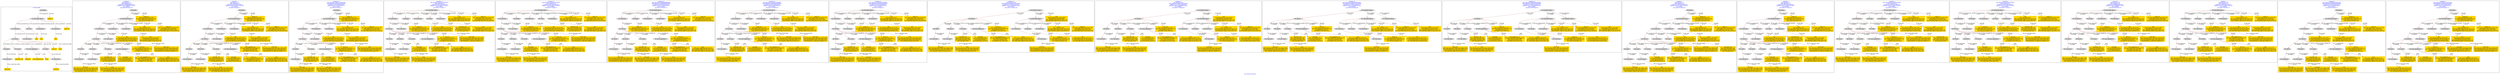 digraph n0 {
fontcolor="blue"
remincross="true"
label="s24-s-norton-simon.json"
subgraph cluster_0 {
label="1-correct model"
n2[style="filled",color="white",fillcolor="lightgray",label="E12_Production1"];
n3[style="filled",color="white",fillcolor="lightgray",label="E21_Person1"];
n4[style="filled",color="white",fillcolor="lightgray",label="E52_Time-Span3"];
n5[style="filled",color="white",fillcolor="lightgray",label="E69_Death1"];
n6[style="filled",color="white",fillcolor="lightgray",label="E74_Group1"];
n7[style="filled",color="white",fillcolor="lightgray",label="E82_Actor_Appellation1"];
n8[style="filled",color="white",fillcolor="lightgray",label="E67_Birth1"];
n9[shape="plaintext",style="filled",fillcolor="gold",label="artist_uri"];
n10[style="filled",color="white",fillcolor="lightgray",label="E22_Man-Made_Object1"];
n11[style="filled",color="white",fillcolor="lightgray",label="E35_Title1"];
n12[style="filled",color="white",fillcolor="lightgray",label="E8_Acquisition1"];
n13[style="filled",color="white",fillcolor="lightgray",label="E54_Dimension1"];
n14[shape="plaintext",style="filled",fillcolor="gold",label="object_uri"];
n15[shape="plaintext",style="filled",fillcolor="gold",label="title"];
n16[style="filled",color="white",fillcolor="lightgray",label="E38_Image1"];
n17[shape="plaintext",style="filled",fillcolor="gold",label="image_url"];
n18[style="filled",color="white",fillcolor="lightgray",label="E52_Time-Span1"];
n19[shape="plaintext",style="filled",fillcolor="gold",label="birth_date"];
n20[style="filled",color="white",fillcolor="lightgray",label="E52_Time-Span2"];
n21[shape="plaintext",style="filled",fillcolor="gold",label="death_date"];
n22[shape="plaintext",style="filled",fillcolor="gold",label="made"];
n23[shape="plaintext",style="filled",fillcolor="gold",label="dim"];
n24[shape="plaintext",style="filled",fillcolor="gold",label="nationality_URI"];
n25[shape="plaintext",style="filled",fillcolor="gold",label="nationality"];
n26[shape="plaintext",style="filled",fillcolor="gold",label="artist_appellation_uri"];
n27[shape="plaintext",style="filled",fillcolor="gold",label="artist"];
n28[shape="plaintext",style="filled",fillcolor="gold",label="prov"];
}
subgraph cluster_1 {
label="candidate 0\nlink coherence:1.0\nnode coherence:1.0\nconfidence:0.5036802898409215\nmapping score:0.5396883017418457\ncost:24.99812\n-precision:0.88-recall:0.85"
n30[style="filled",color="white",fillcolor="lightgray",label="E12_Production1"];
n31[style="filled",color="white",fillcolor="lightgray",label="E21_Person1"];
n32[style="filled",color="white",fillcolor="lightgray",label="E52_Time-Span2"];
n33[style="filled",color="white",fillcolor="lightgray",label="E67_Birth1"];
n34[style="filled",color="white",fillcolor="lightgray",label="E69_Death1"];
n35[style="filled",color="white",fillcolor="lightgray",label="E74_Group1"];
n36[style="filled",color="white",fillcolor="lightgray",label="E82_Actor_Appellation1"];
n37[style="filled",color="white",fillcolor="lightgray",label="E22_Man-Made_Object1"];
n38[style="filled",color="white",fillcolor="lightgray",label="E54_Dimension1"];
n39[style="filled",color="white",fillcolor="lightgray",label="E8_Acquisition1"];
n40[style="filled",color="white",fillcolor="lightgray",label="E38_Image1"];
n41[style="filled",color="white",fillcolor="lightgray",label="E52_Time-Span1"];
n42[style="filled",color="white",fillcolor="lightgray",label="E52_Time-Span3"];
n43[shape="plaintext",style="filled",fillcolor="gold",label="title\n[E35_Title,label,0.309]\n[E22_Man-Made_Object,P3_has_note,0.274]\n[E73_Information_Object,P3_has_note,0.237]\n[E33_Linguistic_Object,P3_has_note,0.18]"];
n44[shape="plaintext",style="filled",fillcolor="gold",label="image_url\n[E38_Image,classLink,0.379]\n[E22_Man-Made_Object,classLink,0.248]\n[E78_Collection,classLink,0.217]\n[E21_Person,classLink,0.156]"];
n45[shape="plaintext",style="filled",fillcolor="gold",label="artist_appellation_uri\n[E82_Actor_Appellation,classLink,0.573]\n[E21_Person,classLink,0.389]\n[E39_Actor,classLink,0.03]\n[E30_Right,P3_has_note,0.008]"];
n46[shape="plaintext",style="filled",fillcolor="gold",label="object_uri\n[E22_Man-Made_Object,classLink,0.748]\n[E30_Right,P3_has_note,0.128]\n[E8_Acquisition,P3_has_note,0.065]\n[E22_Man-Made_Object,P3_has_note,0.059]"];
n47[shape="plaintext",style="filled",fillcolor="gold",label="nationality_URI\n[E74_Group,classLink,0.692]\n[E55_Type,classLink,0.178]\n[E57_Material,classLink,0.096]\n[E55_Type,label,0.034]"];
n48[shape="plaintext",style="filled",fillcolor="gold",label="artist_uri\n[E21_Person,classLink,0.413]\n[E82_Actor_Appellation,classLink,0.333]\n[E39_Actor,classLink,0.2]\n[E30_Right,P3_has_note,0.054]"];
n49[shape="plaintext",style="filled",fillcolor="gold",label="nationality\n[E74_Group,label,0.608]\n[E74_Group,classLink,0.275]\n[E55_Type,label,0.064]\n[E39_Actor,P3_has_note,0.053]"];
n50[shape="plaintext",style="filled",fillcolor="gold",label="dim\n[E54_Dimension,P3_has_note,0.792]\n[E22_Man-Made_Object,P3_has_note,0.086]\n[E34_Inscription,P3_has_note,0.066]\n[E22_Man-Made_Object,classLink,0.056]"];
n51[shape="plaintext",style="filled",fillcolor="gold",label="birth_date\n[E52_Time-Span,P82a_begin_of_the_begin,0.336]\n[E52_Time-Span,P82_at_some_time_within,0.314]\n[E52_Time-Span,P82b_end_of_the_end,0.277]\n[E33_Linguistic_Object,P3_has_note,0.074]"];
n52[shape="plaintext",style="filled",fillcolor="gold",label="artist\n[E82_Actor_Appellation,label,0.476]\n[E33_Linguistic_Object,P3_has_note,0.183]\n[E22_Man-Made_Object,P3_has_note,0.176]\n[E73_Information_Object,P3_has_note,0.165]"];
n53[shape="plaintext",style="filled",fillcolor="gold",label="prov\n[E8_Acquisition,P3_has_note,0.482]\n[E30_Right,P3_has_note,0.285]\n[E33_Linguistic_Object,P3_has_note,0.117]\n[E22_Man-Made_Object,P3_has_note,0.116]"];
n54[shape="plaintext",style="filled",fillcolor="gold",label="made\n[E52_Time-Span,P82_at_some_time_within,0.402]\n[E52_Time-Span,P82b_end_of_the_end,0.262]\n[E52_Time-Span,P82a_begin_of_the_begin,0.22]\n[E12_Production,P3_has_note,0.115]"];
n55[shape="plaintext",style="filled",fillcolor="gold",label="death_date\n[E52_Time-Span,P82_at_some_time_within,0.394]\n[E52_Time-Span,P82b_end_of_the_end,0.302]\n[E52_Time-Span,P82a_begin_of_the_begin,0.233]\n[E69_Death,P82_at_some_time_within,0.071]"];
}
subgraph cluster_2 {
label="candidate 1\nlink coherence:1.0\nnode coherence:1.0\nconfidence:0.4834159074056771\nmapping score:0.5329335075967642\ncost:24.99812\n-precision:0.8-recall:0.77"
n57[style="filled",color="white",fillcolor="lightgray",label="E12_Production1"];
n58[style="filled",color="white",fillcolor="lightgray",label="E21_Person1"];
n59[style="filled",color="white",fillcolor="lightgray",label="E52_Time-Span2"];
n60[style="filled",color="white",fillcolor="lightgray",label="E67_Birth1"];
n61[style="filled",color="white",fillcolor="lightgray",label="E69_Death1"];
n62[style="filled",color="white",fillcolor="lightgray",label="E74_Group1"];
n63[style="filled",color="white",fillcolor="lightgray",label="E82_Actor_Appellation1"];
n64[style="filled",color="white",fillcolor="lightgray",label="E22_Man-Made_Object1"];
n65[style="filled",color="white",fillcolor="lightgray",label="E54_Dimension1"];
n66[style="filled",color="white",fillcolor="lightgray",label="E8_Acquisition1"];
n67[style="filled",color="white",fillcolor="lightgray",label="E38_Image1"];
n68[style="filled",color="white",fillcolor="lightgray",label="E52_Time-Span1"];
n69[style="filled",color="white",fillcolor="lightgray",label="E52_Time-Span3"];
n70[shape="plaintext",style="filled",fillcolor="gold",label="title\n[E35_Title,label,0.309]\n[E22_Man-Made_Object,P3_has_note,0.274]\n[E73_Information_Object,P3_has_note,0.237]\n[E33_Linguistic_Object,P3_has_note,0.18]"];
n71[shape="plaintext",style="filled",fillcolor="gold",label="image_url\n[E38_Image,classLink,0.379]\n[E22_Man-Made_Object,classLink,0.248]\n[E78_Collection,classLink,0.217]\n[E21_Person,classLink,0.156]"];
n72[shape="plaintext",style="filled",fillcolor="gold",label="artist_uri\n[E21_Person,classLink,0.413]\n[E82_Actor_Appellation,classLink,0.333]\n[E39_Actor,classLink,0.2]\n[E30_Right,P3_has_note,0.054]"];
n73[shape="plaintext",style="filled",fillcolor="gold",label="object_uri\n[E22_Man-Made_Object,classLink,0.748]\n[E30_Right,P3_has_note,0.128]\n[E8_Acquisition,P3_has_note,0.065]\n[E22_Man-Made_Object,P3_has_note,0.059]"];
n74[shape="plaintext",style="filled",fillcolor="gold",label="nationality_URI\n[E74_Group,classLink,0.692]\n[E55_Type,classLink,0.178]\n[E57_Material,classLink,0.096]\n[E55_Type,label,0.034]"];
n75[shape="plaintext",style="filled",fillcolor="gold",label="artist_appellation_uri\n[E82_Actor_Appellation,classLink,0.573]\n[E21_Person,classLink,0.389]\n[E39_Actor,classLink,0.03]\n[E30_Right,P3_has_note,0.008]"];
n76[shape="plaintext",style="filled",fillcolor="gold",label="nationality\n[E74_Group,label,0.608]\n[E74_Group,classLink,0.275]\n[E55_Type,label,0.064]\n[E39_Actor,P3_has_note,0.053]"];
n77[shape="plaintext",style="filled",fillcolor="gold",label="dim\n[E54_Dimension,P3_has_note,0.792]\n[E22_Man-Made_Object,P3_has_note,0.086]\n[E34_Inscription,P3_has_note,0.066]\n[E22_Man-Made_Object,classLink,0.056]"];
n78[shape="plaintext",style="filled",fillcolor="gold",label="birth_date\n[E52_Time-Span,P82a_begin_of_the_begin,0.336]\n[E52_Time-Span,P82_at_some_time_within,0.314]\n[E52_Time-Span,P82b_end_of_the_end,0.277]\n[E33_Linguistic_Object,P3_has_note,0.074]"];
n79[shape="plaintext",style="filled",fillcolor="gold",label="artist\n[E82_Actor_Appellation,label,0.476]\n[E33_Linguistic_Object,P3_has_note,0.183]\n[E22_Man-Made_Object,P3_has_note,0.176]\n[E73_Information_Object,P3_has_note,0.165]"];
n80[shape="plaintext",style="filled",fillcolor="gold",label="prov\n[E8_Acquisition,P3_has_note,0.482]\n[E30_Right,P3_has_note,0.285]\n[E33_Linguistic_Object,P3_has_note,0.117]\n[E22_Man-Made_Object,P3_has_note,0.116]"];
n81[shape="plaintext",style="filled",fillcolor="gold",label="made\n[E52_Time-Span,P82_at_some_time_within,0.402]\n[E52_Time-Span,P82b_end_of_the_end,0.262]\n[E52_Time-Span,P82a_begin_of_the_begin,0.22]\n[E12_Production,P3_has_note,0.115]"];
n82[shape="plaintext",style="filled",fillcolor="gold",label="death_date\n[E52_Time-Span,P82_at_some_time_within,0.394]\n[E52_Time-Span,P82b_end_of_the_end,0.302]\n[E52_Time-Span,P82a_begin_of_the_begin,0.233]\n[E69_Death,P82_at_some_time_within,0.071]"];
}
subgraph cluster_3 {
label="candidate 10\nlink coherence:0.9565217391304348\nnode coherence:0.9545454545454546\nconfidence:0.5053755640748444\nmapping score:0.537922390822151\ncost:121.99837\n-precision:0.87-recall:0.77"
n84[style="filled",color="white",fillcolor="lightgray",label="E12_Production1"];
n85[style="filled",color="white",fillcolor="lightgray",label="E21_Person1"];
n86[style="filled",color="white",fillcolor="lightgray",label="E52_Time-Span2"];
n87[style="filled",color="white",fillcolor="lightgray",label="E67_Birth1"];
n88[style="filled",color="white",fillcolor="lightgray",label="E74_Group1"];
n89[style="filled",color="white",fillcolor="lightgray",label="E82_Actor_Appellation1"];
n90[style="filled",color="white",fillcolor="lightgray",label="E22_Man-Made_Object1"];
n91[style="filled",color="white",fillcolor="lightgray",label="E54_Dimension1"];
n92[style="filled",color="white",fillcolor="lightgray",label="E8_Acquisition1"];
n93[style="filled",color="white",fillcolor="lightgray",label="E38_Image1"];
n94[style="filled",color="white",fillcolor="lightgray",label="E52_Time-Span1"];
n95[shape="plaintext",style="filled",fillcolor="gold",label="title\n[E35_Title,label,0.309]\n[E22_Man-Made_Object,P3_has_note,0.274]\n[E73_Information_Object,P3_has_note,0.237]\n[E33_Linguistic_Object,P3_has_note,0.18]"];
n96[shape="plaintext",style="filled",fillcolor="gold",label="image_url\n[E38_Image,classLink,0.379]\n[E22_Man-Made_Object,classLink,0.248]\n[E78_Collection,classLink,0.217]\n[E21_Person,classLink,0.156]"];
n97[shape="plaintext",style="filled",fillcolor="gold",label="artist_appellation_uri\n[E82_Actor_Appellation,classLink,0.573]\n[E21_Person,classLink,0.389]\n[E39_Actor,classLink,0.03]\n[E30_Right,P3_has_note,0.008]"];
n98[shape="plaintext",style="filled",fillcolor="gold",label="object_uri\n[E22_Man-Made_Object,classLink,0.748]\n[E30_Right,P3_has_note,0.128]\n[E8_Acquisition,P3_has_note,0.065]\n[E22_Man-Made_Object,P3_has_note,0.059]"];
n99[shape="plaintext",style="filled",fillcolor="gold",label="nationality_URI\n[E74_Group,classLink,0.692]\n[E55_Type,classLink,0.178]\n[E57_Material,classLink,0.096]\n[E55_Type,label,0.034]"];
n100[shape="plaintext",style="filled",fillcolor="gold",label="artist_uri\n[E21_Person,classLink,0.413]\n[E82_Actor_Appellation,classLink,0.333]\n[E39_Actor,classLink,0.2]\n[E30_Right,P3_has_note,0.054]"];
n101[shape="plaintext",style="filled",fillcolor="gold",label="nationality\n[E74_Group,label,0.608]\n[E74_Group,classLink,0.275]\n[E55_Type,label,0.064]\n[E39_Actor,P3_has_note,0.053]"];
n102[shape="plaintext",style="filled",fillcolor="gold",label="dim\n[E54_Dimension,P3_has_note,0.792]\n[E22_Man-Made_Object,P3_has_note,0.086]\n[E34_Inscription,P3_has_note,0.066]\n[E22_Man-Made_Object,classLink,0.056]"];
n103[shape="plaintext",style="filled",fillcolor="gold",label="death_date\n[E52_Time-Span,P82_at_some_time_within,0.394]\n[E52_Time-Span,P82b_end_of_the_end,0.302]\n[E52_Time-Span,P82a_begin_of_the_begin,0.233]\n[E69_Death,P82_at_some_time_within,0.071]"];
n104[shape="plaintext",style="filled",fillcolor="gold",label="artist\n[E82_Actor_Appellation,label,0.476]\n[E33_Linguistic_Object,P3_has_note,0.183]\n[E22_Man-Made_Object,P3_has_note,0.176]\n[E73_Information_Object,P3_has_note,0.165]"];
n105[shape="plaintext",style="filled",fillcolor="gold",label="prov\n[E8_Acquisition,P3_has_note,0.482]\n[E30_Right,P3_has_note,0.285]\n[E33_Linguistic_Object,P3_has_note,0.117]\n[E22_Man-Made_Object,P3_has_note,0.116]"];
n106[shape="plaintext",style="filled",fillcolor="gold",label="made\n[E52_Time-Span,P82_at_some_time_within,0.402]\n[E52_Time-Span,P82b_end_of_the_end,0.262]\n[E52_Time-Span,P82a_begin_of_the_begin,0.22]\n[E12_Production,P3_has_note,0.115]"];
n107[shape="plaintext",style="filled",fillcolor="gold",label="birth_date\n[E52_Time-Span,P82a_begin_of_the_begin,0.336]\n[E52_Time-Span,P82_at_some_time_within,0.314]\n[E52_Time-Span,P82b_end_of_the_end,0.277]\n[E33_Linguistic_Object,P3_has_note,0.074]"];
}
subgraph cluster_4 {
label="candidate 11\nlink coherence:0.9230769230769231\nnode coherence:1.0\nconfidence:0.4641232616887913\nmapping score:0.5136821128706227\ncost:25.99825\n-precision:0.77-recall:0.77"
n109[style="filled",color="white",fillcolor="lightgray",label="E12_Production1"];
n110[style="filled",color="white",fillcolor="lightgray",label="E21_Person1"];
n111[style="filled",color="white",fillcolor="lightgray",label="E52_Time-Span2"];
n112[style="filled",color="white",fillcolor="lightgray",label="E67_Birth1"];
n113[style="filled",color="white",fillcolor="lightgray",label="E69_Death1"];
n114[style="filled",color="white",fillcolor="lightgray",label="E74_Group1"];
n115[style="filled",color="white",fillcolor="lightgray",label="E82_Actor_Appellation1"];
n116[style="filled",color="white",fillcolor="lightgray",label="E22_Man-Made_Object1"];
n117[style="filled",color="white",fillcolor="lightgray",label="E38_Image1"];
n118[style="filled",color="white",fillcolor="lightgray",label="E54_Dimension1"];
n119[style="filled",color="white",fillcolor="lightgray",label="E55_Type1"];
n120[style="filled",color="white",fillcolor="lightgray",label="E8_Acquisition1"];
n121[style="filled",color="white",fillcolor="lightgray",label="E52_Time-Span1"];
n122[style="filled",color="white",fillcolor="lightgray",label="E52_Time-Span3"];
n123[shape="plaintext",style="filled",fillcolor="gold",label="title\n[E35_Title,label,0.309]\n[E22_Man-Made_Object,P3_has_note,0.274]\n[E73_Information_Object,P3_has_note,0.237]\n[E33_Linguistic_Object,P3_has_note,0.18]"];
n124[shape="plaintext",style="filled",fillcolor="gold",label="image_url\n[E38_Image,classLink,0.379]\n[E22_Man-Made_Object,classLink,0.248]\n[E78_Collection,classLink,0.217]\n[E21_Person,classLink,0.156]"];
n125[shape="plaintext",style="filled",fillcolor="gold",label="artist_appellation_uri\n[E82_Actor_Appellation,classLink,0.573]\n[E21_Person,classLink,0.389]\n[E39_Actor,classLink,0.03]\n[E30_Right,P3_has_note,0.008]"];
n126[shape="plaintext",style="filled",fillcolor="gold",label="object_uri\n[E22_Man-Made_Object,classLink,0.748]\n[E30_Right,P3_has_note,0.128]\n[E8_Acquisition,P3_has_note,0.065]\n[E22_Man-Made_Object,P3_has_note,0.059]"];
n127[shape="plaintext",style="filled",fillcolor="gold",label="nationality_URI\n[E74_Group,classLink,0.692]\n[E55_Type,classLink,0.178]\n[E57_Material,classLink,0.096]\n[E55_Type,label,0.034]"];
n128[shape="plaintext",style="filled",fillcolor="gold",label="artist_uri\n[E21_Person,classLink,0.413]\n[E82_Actor_Appellation,classLink,0.333]\n[E39_Actor,classLink,0.2]\n[E30_Right,P3_has_note,0.054]"];
n129[shape="plaintext",style="filled",fillcolor="gold",label="nationality\n[E74_Group,label,0.608]\n[E74_Group,classLink,0.275]\n[E55_Type,label,0.064]\n[E39_Actor,P3_has_note,0.053]"];
n130[shape="plaintext",style="filled",fillcolor="gold",label="dim\n[E54_Dimension,P3_has_note,0.792]\n[E22_Man-Made_Object,P3_has_note,0.086]\n[E34_Inscription,P3_has_note,0.066]\n[E22_Man-Made_Object,classLink,0.056]"];
n131[shape="plaintext",style="filled",fillcolor="gold",label="birth_date\n[E52_Time-Span,P82a_begin_of_the_begin,0.336]\n[E52_Time-Span,P82_at_some_time_within,0.314]\n[E52_Time-Span,P82b_end_of_the_end,0.277]\n[E33_Linguistic_Object,P3_has_note,0.074]"];
n132[shape="plaintext",style="filled",fillcolor="gold",label="artist\n[E82_Actor_Appellation,label,0.476]\n[E33_Linguistic_Object,P3_has_note,0.183]\n[E22_Man-Made_Object,P3_has_note,0.176]\n[E73_Information_Object,P3_has_note,0.165]"];
n133[shape="plaintext",style="filled",fillcolor="gold",label="prov\n[E8_Acquisition,P3_has_note,0.482]\n[E30_Right,P3_has_note,0.285]\n[E33_Linguistic_Object,P3_has_note,0.117]\n[E22_Man-Made_Object,P3_has_note,0.116]"];
n134[shape="plaintext",style="filled",fillcolor="gold",label="made\n[E52_Time-Span,P82_at_some_time_within,0.402]\n[E52_Time-Span,P82b_end_of_the_end,0.262]\n[E52_Time-Span,P82a_begin_of_the_begin,0.22]\n[E12_Production,P3_has_note,0.115]"];
n135[shape="plaintext",style="filled",fillcolor="gold",label="death_date\n[E52_Time-Span,P82_at_some_time_within,0.394]\n[E52_Time-Span,P82b_end_of_the_end,0.302]\n[E52_Time-Span,P82a_begin_of_the_begin,0.233]\n[E69_Death,P82_at_some_time_within,0.071]"];
}
subgraph cluster_5 {
label="candidate 12\nlink coherence:0.9230769230769231\nnode coherence:1.0\nconfidence:0.4641232616887913\nmapping score:0.5136821128706227\ncost:25.99828\n-precision:0.77-recall:0.77"
n137[style="filled",color="white",fillcolor="lightgray",label="E12_Production1"];
n138[style="filled",color="white",fillcolor="lightgray",label="E21_Person1"];
n139[style="filled",color="white",fillcolor="lightgray",label="E52_Time-Span2"];
n140[style="filled",color="white",fillcolor="lightgray",label="E67_Birth1"];
n141[style="filled",color="white",fillcolor="lightgray",label="E69_Death1"];
n142[style="filled",color="white",fillcolor="lightgray",label="E74_Group1"];
n143[style="filled",color="white",fillcolor="lightgray",label="E82_Actor_Appellation1"];
n144[style="filled",color="white",fillcolor="lightgray",label="E22_Man-Made_Object1"];
n145[style="filled",color="white",fillcolor="lightgray",label="E38_Image1"];
n146[style="filled",color="white",fillcolor="lightgray",label="E54_Dimension1"];
n147[style="filled",color="white",fillcolor="lightgray",label="E55_Type1"];
n148[style="filled",color="white",fillcolor="lightgray",label="E8_Acquisition1"];
n149[style="filled",color="white",fillcolor="lightgray",label="E52_Time-Span1"];
n150[style="filled",color="white",fillcolor="lightgray",label="E52_Time-Span3"];
n151[shape="plaintext",style="filled",fillcolor="gold",label="title\n[E35_Title,label,0.309]\n[E22_Man-Made_Object,P3_has_note,0.274]\n[E73_Information_Object,P3_has_note,0.237]\n[E33_Linguistic_Object,P3_has_note,0.18]"];
n152[shape="plaintext",style="filled",fillcolor="gold",label="image_url\n[E38_Image,classLink,0.379]\n[E22_Man-Made_Object,classLink,0.248]\n[E78_Collection,classLink,0.217]\n[E21_Person,classLink,0.156]"];
n153[shape="plaintext",style="filled",fillcolor="gold",label="artist_appellation_uri\n[E82_Actor_Appellation,classLink,0.573]\n[E21_Person,classLink,0.389]\n[E39_Actor,classLink,0.03]\n[E30_Right,P3_has_note,0.008]"];
n154[shape="plaintext",style="filled",fillcolor="gold",label="object_uri\n[E22_Man-Made_Object,classLink,0.748]\n[E30_Right,P3_has_note,0.128]\n[E8_Acquisition,P3_has_note,0.065]\n[E22_Man-Made_Object,P3_has_note,0.059]"];
n155[shape="plaintext",style="filled",fillcolor="gold",label="nationality_URI\n[E74_Group,classLink,0.692]\n[E55_Type,classLink,0.178]\n[E57_Material,classLink,0.096]\n[E55_Type,label,0.034]"];
n156[shape="plaintext",style="filled",fillcolor="gold",label="artist_uri\n[E21_Person,classLink,0.413]\n[E82_Actor_Appellation,classLink,0.333]\n[E39_Actor,classLink,0.2]\n[E30_Right,P3_has_note,0.054]"];
n157[shape="plaintext",style="filled",fillcolor="gold",label="nationality\n[E74_Group,label,0.608]\n[E74_Group,classLink,0.275]\n[E55_Type,label,0.064]\n[E39_Actor,P3_has_note,0.053]"];
n158[shape="plaintext",style="filled",fillcolor="gold",label="dim\n[E54_Dimension,P3_has_note,0.792]\n[E22_Man-Made_Object,P3_has_note,0.086]\n[E34_Inscription,P3_has_note,0.066]\n[E22_Man-Made_Object,classLink,0.056]"];
n159[shape="plaintext",style="filled",fillcolor="gold",label="birth_date\n[E52_Time-Span,P82a_begin_of_the_begin,0.336]\n[E52_Time-Span,P82_at_some_time_within,0.314]\n[E52_Time-Span,P82b_end_of_the_end,0.277]\n[E33_Linguistic_Object,P3_has_note,0.074]"];
n160[shape="plaintext",style="filled",fillcolor="gold",label="artist\n[E82_Actor_Appellation,label,0.476]\n[E33_Linguistic_Object,P3_has_note,0.183]\n[E22_Man-Made_Object,P3_has_note,0.176]\n[E73_Information_Object,P3_has_note,0.165]"];
n161[shape="plaintext",style="filled",fillcolor="gold",label="prov\n[E8_Acquisition,P3_has_note,0.482]\n[E30_Right,P3_has_note,0.285]\n[E33_Linguistic_Object,P3_has_note,0.117]\n[E22_Man-Made_Object,P3_has_note,0.116]"];
n162[shape="plaintext",style="filled",fillcolor="gold",label="made\n[E52_Time-Span,P82_at_some_time_within,0.402]\n[E52_Time-Span,P82b_end_of_the_end,0.262]\n[E52_Time-Span,P82a_begin_of_the_begin,0.22]\n[E12_Production,P3_has_note,0.115]"];
n163[shape="plaintext",style="filled",fillcolor="gold",label="death_date\n[E52_Time-Span,P82_at_some_time_within,0.394]\n[E52_Time-Span,P82b_end_of_the_end,0.302]\n[E52_Time-Span,P82a_begin_of_the_begin,0.233]\n[E69_Death,P82_at_some_time_within,0.071]"];
}
subgraph cluster_6 {
label="candidate 13\nlink coherence:0.9166666666666666\nnode coherence:0.9545454545454546\nconfidence:0.5053755640748444\nmapping score:0.537922390822151\ncost:122.99843\n-precision:0.79-recall:0.73"
n165[style="filled",color="white",fillcolor="lightgray",label="E12_Production1"];
n166[style="filled",color="white",fillcolor="lightgray",label="E21_Person1"];
n167[style="filled",color="white",fillcolor="lightgray",label="E67_Birth1"];
n168[style="filled",color="white",fillcolor="lightgray",label="E69_Death1"];
n169[style="filled",color="white",fillcolor="lightgray",label="E74_Group1"];
n170[style="filled",color="white",fillcolor="lightgray",label="E82_Actor_Appellation1"];
n171[style="filled",color="white",fillcolor="lightgray",label="E22_Man-Made_Object1"];
n172[style="filled",color="white",fillcolor="lightgray",label="E38_Image1"];
n173[style="filled",color="white",fillcolor="lightgray",label="E54_Dimension1"];
n174[style="filled",color="white",fillcolor="lightgray",label="E8_Acquisition1"];
n175[style="filled",color="white",fillcolor="lightgray",label="E52_Time-Span1"];
n176[style="filled",color="white",fillcolor="lightgray",label="E52_Time-Span3"];
n177[shape="plaintext",style="filled",fillcolor="gold",label="title\n[E35_Title,label,0.309]\n[E22_Man-Made_Object,P3_has_note,0.274]\n[E73_Information_Object,P3_has_note,0.237]\n[E33_Linguistic_Object,P3_has_note,0.18]"];
n178[shape="plaintext",style="filled",fillcolor="gold",label="image_url\n[E38_Image,classLink,0.379]\n[E22_Man-Made_Object,classLink,0.248]\n[E78_Collection,classLink,0.217]\n[E21_Person,classLink,0.156]"];
n179[shape="plaintext",style="filled",fillcolor="gold",label="artist_appellation_uri\n[E82_Actor_Appellation,classLink,0.573]\n[E21_Person,classLink,0.389]\n[E39_Actor,classLink,0.03]\n[E30_Right,P3_has_note,0.008]"];
n180[shape="plaintext",style="filled",fillcolor="gold",label="object_uri\n[E22_Man-Made_Object,classLink,0.748]\n[E30_Right,P3_has_note,0.128]\n[E8_Acquisition,P3_has_note,0.065]\n[E22_Man-Made_Object,P3_has_note,0.059]"];
n181[shape="plaintext",style="filled",fillcolor="gold",label="nationality_URI\n[E74_Group,classLink,0.692]\n[E55_Type,classLink,0.178]\n[E57_Material,classLink,0.096]\n[E55_Type,label,0.034]"];
n182[shape="plaintext",style="filled",fillcolor="gold",label="artist_uri\n[E21_Person,classLink,0.413]\n[E82_Actor_Appellation,classLink,0.333]\n[E39_Actor,classLink,0.2]\n[E30_Right,P3_has_note,0.054]"];
n183[shape="plaintext",style="filled",fillcolor="gold",label="nationality\n[E74_Group,label,0.608]\n[E74_Group,classLink,0.275]\n[E55_Type,label,0.064]\n[E39_Actor,P3_has_note,0.053]"];
n184[shape="plaintext",style="filled",fillcolor="gold",label="dim\n[E54_Dimension,P3_has_note,0.792]\n[E22_Man-Made_Object,P3_has_note,0.086]\n[E34_Inscription,P3_has_note,0.066]\n[E22_Man-Made_Object,classLink,0.056]"];
n185[shape="plaintext",style="filled",fillcolor="gold",label="death_date\n[E52_Time-Span,P82_at_some_time_within,0.394]\n[E52_Time-Span,P82b_end_of_the_end,0.302]\n[E52_Time-Span,P82a_begin_of_the_begin,0.233]\n[E69_Death,P82_at_some_time_within,0.071]"];
n186[shape="plaintext",style="filled",fillcolor="gold",label="artist\n[E82_Actor_Appellation,label,0.476]\n[E33_Linguistic_Object,P3_has_note,0.183]\n[E22_Man-Made_Object,P3_has_note,0.176]\n[E73_Information_Object,P3_has_note,0.165]"];
n187[shape="plaintext",style="filled",fillcolor="gold",label="prov\n[E8_Acquisition,P3_has_note,0.482]\n[E30_Right,P3_has_note,0.285]\n[E33_Linguistic_Object,P3_has_note,0.117]\n[E22_Man-Made_Object,P3_has_note,0.116]"];
n188[shape="plaintext",style="filled",fillcolor="gold",label="made\n[E52_Time-Span,P82_at_some_time_within,0.402]\n[E52_Time-Span,P82b_end_of_the_end,0.262]\n[E52_Time-Span,P82a_begin_of_the_begin,0.22]\n[E12_Production,P3_has_note,0.115]"];
n189[shape="plaintext",style="filled",fillcolor="gold",label="birth_date\n[E52_Time-Span,P82a_begin_of_the_begin,0.336]\n[E52_Time-Span,P82_at_some_time_within,0.314]\n[E52_Time-Span,P82b_end_of_the_end,0.277]\n[E33_Linguistic_Object,P3_has_note,0.074]"];
}
subgraph cluster_7 {
label="candidate 14\nlink coherence:0.9130434782608695\nnode coherence:0.9545454545454546\nconfidence:0.5053755640748444\nmapping score:0.537922390822151\ncost:22.99853\n-precision:0.78-recall:0.69"
n191[style="filled",color="white",fillcolor="lightgray",label="E12_Production1"];
n192[style="filled",color="white",fillcolor="lightgray",label="E21_Person1"];
n193[style="filled",color="white",fillcolor="lightgray",label="E52_Time-Span2"];
n194[style="filled",color="white",fillcolor="lightgray",label="E67_Birth1"];
n195[style="filled",color="white",fillcolor="lightgray",label="E74_Group1"];
n196[style="filled",color="white",fillcolor="lightgray",label="E82_Actor_Appellation1"];
n197[style="filled",color="white",fillcolor="lightgray",label="E22_Man-Made_Object1"];
n198[style="filled",color="white",fillcolor="lightgray",label="E38_Image1"];
n199[style="filled",color="white",fillcolor="lightgray",label="E54_Dimension1"];
n200[style="filled",color="white",fillcolor="lightgray",label="E8_Acquisition1"];
n201[style="filled",color="white",fillcolor="lightgray",label="E52_Time-Span1"];
n202[shape="plaintext",style="filled",fillcolor="gold",label="title\n[E35_Title,label,0.309]\n[E22_Man-Made_Object,P3_has_note,0.274]\n[E73_Information_Object,P3_has_note,0.237]\n[E33_Linguistic_Object,P3_has_note,0.18]"];
n203[shape="plaintext",style="filled",fillcolor="gold",label="image_url\n[E38_Image,classLink,0.379]\n[E22_Man-Made_Object,classLink,0.248]\n[E78_Collection,classLink,0.217]\n[E21_Person,classLink,0.156]"];
n204[shape="plaintext",style="filled",fillcolor="gold",label="birth_date\n[E52_Time-Span,P82a_begin_of_the_begin,0.336]\n[E52_Time-Span,P82_at_some_time_within,0.314]\n[E52_Time-Span,P82b_end_of_the_end,0.277]\n[E33_Linguistic_Object,P3_has_note,0.074]"];
n205[shape="plaintext",style="filled",fillcolor="gold",label="artist_appellation_uri\n[E82_Actor_Appellation,classLink,0.573]\n[E21_Person,classLink,0.389]\n[E39_Actor,classLink,0.03]\n[E30_Right,P3_has_note,0.008]"];
n206[shape="plaintext",style="filled",fillcolor="gold",label="object_uri\n[E22_Man-Made_Object,classLink,0.748]\n[E30_Right,P3_has_note,0.128]\n[E8_Acquisition,P3_has_note,0.065]\n[E22_Man-Made_Object,P3_has_note,0.059]"];
n207[shape="plaintext",style="filled",fillcolor="gold",label="nationality_URI\n[E74_Group,classLink,0.692]\n[E55_Type,classLink,0.178]\n[E57_Material,classLink,0.096]\n[E55_Type,label,0.034]"];
n208[shape="plaintext",style="filled",fillcolor="gold",label="artist_uri\n[E21_Person,classLink,0.413]\n[E82_Actor_Appellation,classLink,0.333]\n[E39_Actor,classLink,0.2]\n[E30_Right,P3_has_note,0.054]"];
n209[shape="plaintext",style="filled",fillcolor="gold",label="nationality\n[E74_Group,label,0.608]\n[E74_Group,classLink,0.275]\n[E55_Type,label,0.064]\n[E39_Actor,P3_has_note,0.053]"];
n210[shape="plaintext",style="filled",fillcolor="gold",label="dim\n[E54_Dimension,P3_has_note,0.792]\n[E22_Man-Made_Object,P3_has_note,0.086]\n[E34_Inscription,P3_has_note,0.066]\n[E22_Man-Made_Object,classLink,0.056]"];
n211[shape="plaintext",style="filled",fillcolor="gold",label="made\n[E52_Time-Span,P82_at_some_time_within,0.402]\n[E52_Time-Span,P82b_end_of_the_end,0.262]\n[E52_Time-Span,P82a_begin_of_the_begin,0.22]\n[E12_Production,P3_has_note,0.115]"];
n212[shape="plaintext",style="filled",fillcolor="gold",label="artist\n[E82_Actor_Appellation,label,0.476]\n[E33_Linguistic_Object,P3_has_note,0.183]\n[E22_Man-Made_Object,P3_has_note,0.176]\n[E73_Information_Object,P3_has_note,0.165]"];
n213[shape="plaintext",style="filled",fillcolor="gold",label="prov\n[E8_Acquisition,P3_has_note,0.482]\n[E30_Right,P3_has_note,0.285]\n[E33_Linguistic_Object,P3_has_note,0.117]\n[E22_Man-Made_Object,P3_has_note,0.116]"];
n214[shape="plaintext",style="filled",fillcolor="gold",label="death_date\n[E52_Time-Span,P82_at_some_time_within,0.394]\n[E52_Time-Span,P82b_end_of_the_end,0.302]\n[E52_Time-Span,P82a_begin_of_the_begin,0.233]\n[E69_Death,P82_at_some_time_within,0.071]"];
}
subgraph cluster_8 {
label="candidate 15\nlink coherence:0.9130434782608695\nnode coherence:0.9545454545454546\nconfidence:0.5053755640748444\nmapping score:0.537922390822151\ncost:121.99853\n-precision:0.83-recall:0.73"
n216[style="filled",color="white",fillcolor="lightgray",label="E12_Production1"];
n217[style="filled",color="white",fillcolor="lightgray",label="E21_Person1"];
n218[style="filled",color="white",fillcolor="lightgray",label="E52_Time-Span2"];
n219[style="filled",color="white",fillcolor="lightgray",label="E67_Birth1"];
n220[style="filled",color="white",fillcolor="lightgray",label="E74_Group1"];
n221[style="filled",color="white",fillcolor="lightgray",label="E82_Actor_Appellation1"];
n222[style="filled",color="white",fillcolor="lightgray",label="E22_Man-Made_Object1"];
n223[style="filled",color="white",fillcolor="lightgray",label="E38_Image1"];
n224[style="filled",color="white",fillcolor="lightgray",label="E54_Dimension1"];
n225[style="filled",color="white",fillcolor="lightgray",label="E8_Acquisition1"];
n226[style="filled",color="white",fillcolor="lightgray",label="E52_Time-Span1"];
n227[shape="plaintext",style="filled",fillcolor="gold",label="title\n[E35_Title,label,0.309]\n[E22_Man-Made_Object,P3_has_note,0.274]\n[E73_Information_Object,P3_has_note,0.237]\n[E33_Linguistic_Object,P3_has_note,0.18]"];
n228[shape="plaintext",style="filled",fillcolor="gold",label="image_url\n[E38_Image,classLink,0.379]\n[E22_Man-Made_Object,classLink,0.248]\n[E78_Collection,classLink,0.217]\n[E21_Person,classLink,0.156]"];
n229[shape="plaintext",style="filled",fillcolor="gold",label="artist_appellation_uri\n[E82_Actor_Appellation,classLink,0.573]\n[E21_Person,classLink,0.389]\n[E39_Actor,classLink,0.03]\n[E30_Right,P3_has_note,0.008]"];
n230[shape="plaintext",style="filled",fillcolor="gold",label="object_uri\n[E22_Man-Made_Object,classLink,0.748]\n[E30_Right,P3_has_note,0.128]\n[E8_Acquisition,P3_has_note,0.065]\n[E22_Man-Made_Object,P3_has_note,0.059]"];
n231[shape="plaintext",style="filled",fillcolor="gold",label="nationality_URI\n[E74_Group,classLink,0.692]\n[E55_Type,classLink,0.178]\n[E57_Material,classLink,0.096]\n[E55_Type,label,0.034]"];
n232[shape="plaintext",style="filled",fillcolor="gold",label="artist_uri\n[E21_Person,classLink,0.413]\n[E82_Actor_Appellation,classLink,0.333]\n[E39_Actor,classLink,0.2]\n[E30_Right,P3_has_note,0.054]"];
n233[shape="plaintext",style="filled",fillcolor="gold",label="nationality\n[E74_Group,label,0.608]\n[E74_Group,classLink,0.275]\n[E55_Type,label,0.064]\n[E39_Actor,P3_has_note,0.053]"];
n234[shape="plaintext",style="filled",fillcolor="gold",label="dim\n[E54_Dimension,P3_has_note,0.792]\n[E22_Man-Made_Object,P3_has_note,0.086]\n[E34_Inscription,P3_has_note,0.066]\n[E22_Man-Made_Object,classLink,0.056]"];
n235[shape="plaintext",style="filled",fillcolor="gold",label="death_date\n[E52_Time-Span,P82_at_some_time_within,0.394]\n[E52_Time-Span,P82b_end_of_the_end,0.302]\n[E52_Time-Span,P82a_begin_of_the_begin,0.233]\n[E69_Death,P82_at_some_time_within,0.071]"];
n236[shape="plaintext",style="filled",fillcolor="gold",label="artist\n[E82_Actor_Appellation,label,0.476]\n[E33_Linguistic_Object,P3_has_note,0.183]\n[E22_Man-Made_Object,P3_has_note,0.176]\n[E73_Information_Object,P3_has_note,0.165]"];
n237[shape="plaintext",style="filled",fillcolor="gold",label="prov\n[E8_Acquisition,P3_has_note,0.482]\n[E30_Right,P3_has_note,0.285]\n[E33_Linguistic_Object,P3_has_note,0.117]\n[E22_Man-Made_Object,P3_has_note,0.116]"];
n238[shape="plaintext",style="filled",fillcolor="gold",label="made\n[E52_Time-Span,P82_at_some_time_within,0.402]\n[E52_Time-Span,P82b_end_of_the_end,0.262]\n[E52_Time-Span,P82a_begin_of_the_begin,0.22]\n[E12_Production,P3_has_note,0.115]"];
n239[shape="plaintext",style="filled",fillcolor="gold",label="birth_date\n[E52_Time-Span,P82a_begin_of_the_begin,0.336]\n[E52_Time-Span,P82_at_some_time_within,0.314]\n[E52_Time-Span,P82b_end_of_the_end,0.277]\n[E33_Linguistic_Object,P3_has_note,0.074]"];
}
subgraph cluster_9 {
label="candidate 16\nlink coherence:0.88\nnode coherence:0.9565217391304348\nconfidence:0.47559104492063725\nmapping score:0.5158324664785625\ncost:24.9986\n-precision:0.72-recall:0.69"
n241[style="filled",color="white",fillcolor="lightgray",label="E12_Production1"];
n242[style="filled",color="white",fillcolor="lightgray",label="E52_Time-Span2"];
n243[style="filled",color="white",fillcolor="lightgray",label="E21_Person1"];
n244[style="filled",color="white",fillcolor="lightgray",label="E67_Birth1"];
n245[style="filled",color="white",fillcolor="lightgray",label="E69_Death1"];
n246[style="filled",color="white",fillcolor="lightgray",label="E74_Group1"];
n247[style="filled",color="white",fillcolor="lightgray",label="E82_Actor_Appellation1"];
n248[style="filled",color="white",fillcolor="lightgray",label="E22_Man-Made_Object1"];
n249[style="filled",color="white",fillcolor="lightgray",label="E38_Image1"];
n250[style="filled",color="white",fillcolor="lightgray",label="E54_Dimension1"];
n251[style="filled",color="white",fillcolor="lightgray",label="E33_Linguistic_Object2"];
n252[style="filled",color="white",fillcolor="lightgray",label="E52_Time-Span1"];
n253[style="filled",color="white",fillcolor="lightgray",label="E52_Time-Span3"];
n254[shape="plaintext",style="filled",fillcolor="gold",label="title\n[E35_Title,label,0.309]\n[E22_Man-Made_Object,P3_has_note,0.274]\n[E73_Information_Object,P3_has_note,0.237]\n[E33_Linguistic_Object,P3_has_note,0.18]"];
n255[shape="plaintext",style="filled",fillcolor="gold",label="image_url\n[E38_Image,classLink,0.379]\n[E22_Man-Made_Object,classLink,0.248]\n[E78_Collection,classLink,0.217]\n[E21_Person,classLink,0.156]"];
n256[shape="plaintext",style="filled",fillcolor="gold",label="artist_appellation_uri\n[E82_Actor_Appellation,classLink,0.573]\n[E21_Person,classLink,0.389]\n[E39_Actor,classLink,0.03]\n[E30_Right,P3_has_note,0.008]"];
n257[shape="plaintext",style="filled",fillcolor="gold",label="object_uri\n[E22_Man-Made_Object,classLink,0.748]\n[E30_Right,P3_has_note,0.128]\n[E8_Acquisition,P3_has_note,0.065]\n[E22_Man-Made_Object,P3_has_note,0.059]"];
n258[shape="plaintext",style="filled",fillcolor="gold",label="nationality_URI\n[E74_Group,classLink,0.692]\n[E55_Type,classLink,0.178]\n[E57_Material,classLink,0.096]\n[E55_Type,label,0.034]"];
n259[shape="plaintext",style="filled",fillcolor="gold",label="artist_uri\n[E21_Person,classLink,0.413]\n[E82_Actor_Appellation,classLink,0.333]\n[E39_Actor,classLink,0.2]\n[E30_Right,P3_has_note,0.054]"];
n260[shape="plaintext",style="filled",fillcolor="gold",label="nationality\n[E74_Group,label,0.608]\n[E74_Group,classLink,0.275]\n[E55_Type,label,0.064]\n[E39_Actor,P3_has_note,0.053]"];
n261[shape="plaintext",style="filled",fillcolor="gold",label="prov\n[E8_Acquisition,P3_has_note,0.482]\n[E30_Right,P3_has_note,0.285]\n[E33_Linguistic_Object,P3_has_note,0.117]\n[E22_Man-Made_Object,P3_has_note,0.116]"];
n262[shape="plaintext",style="filled",fillcolor="gold",label="dim\n[E54_Dimension,P3_has_note,0.792]\n[E22_Man-Made_Object,P3_has_note,0.086]\n[E34_Inscription,P3_has_note,0.066]\n[E22_Man-Made_Object,classLink,0.056]"];
n263[shape="plaintext",style="filled",fillcolor="gold",label="birth_date\n[E52_Time-Span,P82a_begin_of_the_begin,0.336]\n[E52_Time-Span,P82_at_some_time_within,0.314]\n[E52_Time-Span,P82b_end_of_the_end,0.277]\n[E33_Linguistic_Object,P3_has_note,0.074]"];
n264[shape="plaintext",style="filled",fillcolor="gold",label="artist\n[E82_Actor_Appellation,label,0.476]\n[E33_Linguistic_Object,P3_has_note,0.183]\n[E22_Man-Made_Object,P3_has_note,0.176]\n[E73_Information_Object,P3_has_note,0.165]"];
n265[shape="plaintext",style="filled",fillcolor="gold",label="made\n[E52_Time-Span,P82_at_some_time_within,0.402]\n[E52_Time-Span,P82b_end_of_the_end,0.262]\n[E52_Time-Span,P82a_begin_of_the_begin,0.22]\n[E12_Production,P3_has_note,0.115]"];
n266[shape="plaintext",style="filled",fillcolor="gold",label="death_date\n[E52_Time-Span,P82_at_some_time_within,0.394]\n[E52_Time-Span,P82b_end_of_the_end,0.302]\n[E52_Time-Span,P82a_begin_of_the_begin,0.233]\n[E69_Death,P82_at_some_time_within,0.071]"];
}
subgraph cluster_10 {
label="candidate 17\nlink coherence:0.88\nnode coherence:0.9565217391304348\nconfidence:0.47559104492063725\nmapping score:0.5158324664785625\ncost:24.99861\n-precision:0.72-recall:0.69"
n268[style="filled",color="white",fillcolor="lightgray",label="E12_Production1"];
n269[style="filled",color="white",fillcolor="lightgray",label="E52_Time-Span2"];
n270[style="filled",color="white",fillcolor="lightgray",label="E21_Person1"];
n271[style="filled",color="white",fillcolor="lightgray",label="E67_Birth1"];
n272[style="filled",color="white",fillcolor="lightgray",label="E69_Death1"];
n273[style="filled",color="white",fillcolor="lightgray",label="E74_Group1"];
n274[style="filled",color="white",fillcolor="lightgray",label="E82_Actor_Appellation1"];
n275[style="filled",color="white",fillcolor="lightgray",label="E22_Man-Made_Object1"];
n276[style="filled",color="white",fillcolor="lightgray",label="E38_Image1"];
n277[style="filled",color="white",fillcolor="lightgray",label="E54_Dimension1"];
n278[style="filled",color="white",fillcolor="lightgray",label="E33_Linguistic_Object1"];
n279[style="filled",color="white",fillcolor="lightgray",label="E52_Time-Span1"];
n280[style="filled",color="white",fillcolor="lightgray",label="E52_Time-Span3"];
n281[shape="plaintext",style="filled",fillcolor="gold",label="title\n[E35_Title,label,0.309]\n[E22_Man-Made_Object,P3_has_note,0.274]\n[E73_Information_Object,P3_has_note,0.237]\n[E33_Linguistic_Object,P3_has_note,0.18]"];
n282[shape="plaintext",style="filled",fillcolor="gold",label="image_url\n[E38_Image,classLink,0.379]\n[E22_Man-Made_Object,classLink,0.248]\n[E78_Collection,classLink,0.217]\n[E21_Person,classLink,0.156]"];
n283[shape="plaintext",style="filled",fillcolor="gold",label="artist_appellation_uri\n[E82_Actor_Appellation,classLink,0.573]\n[E21_Person,classLink,0.389]\n[E39_Actor,classLink,0.03]\n[E30_Right,P3_has_note,0.008]"];
n284[shape="plaintext",style="filled",fillcolor="gold",label="object_uri\n[E22_Man-Made_Object,classLink,0.748]\n[E30_Right,P3_has_note,0.128]\n[E8_Acquisition,P3_has_note,0.065]\n[E22_Man-Made_Object,P3_has_note,0.059]"];
n285[shape="plaintext",style="filled",fillcolor="gold",label="nationality_URI\n[E74_Group,classLink,0.692]\n[E55_Type,classLink,0.178]\n[E57_Material,classLink,0.096]\n[E55_Type,label,0.034]"];
n286[shape="plaintext",style="filled",fillcolor="gold",label="artist_uri\n[E21_Person,classLink,0.413]\n[E82_Actor_Appellation,classLink,0.333]\n[E39_Actor,classLink,0.2]\n[E30_Right,P3_has_note,0.054]"];
n287[shape="plaintext",style="filled",fillcolor="gold",label="nationality\n[E74_Group,label,0.608]\n[E74_Group,classLink,0.275]\n[E55_Type,label,0.064]\n[E39_Actor,P3_has_note,0.053]"];
n288[shape="plaintext",style="filled",fillcolor="gold",label="dim\n[E54_Dimension,P3_has_note,0.792]\n[E22_Man-Made_Object,P3_has_note,0.086]\n[E34_Inscription,P3_has_note,0.066]\n[E22_Man-Made_Object,classLink,0.056]"];
n289[shape="plaintext",style="filled",fillcolor="gold",label="birth_date\n[E52_Time-Span,P82a_begin_of_the_begin,0.336]\n[E52_Time-Span,P82_at_some_time_within,0.314]\n[E52_Time-Span,P82b_end_of_the_end,0.277]\n[E33_Linguistic_Object,P3_has_note,0.074]"];
n290[shape="plaintext",style="filled",fillcolor="gold",label="artist\n[E82_Actor_Appellation,label,0.476]\n[E33_Linguistic_Object,P3_has_note,0.183]\n[E22_Man-Made_Object,P3_has_note,0.176]\n[E73_Information_Object,P3_has_note,0.165]"];
n291[shape="plaintext",style="filled",fillcolor="gold",label="made\n[E52_Time-Span,P82_at_some_time_within,0.402]\n[E52_Time-Span,P82b_end_of_the_end,0.262]\n[E52_Time-Span,P82a_begin_of_the_begin,0.22]\n[E12_Production,P3_has_note,0.115]"];
n292[shape="plaintext",style="filled",fillcolor="gold",label="death_date\n[E52_Time-Span,P82_at_some_time_within,0.394]\n[E52_Time-Span,P82b_end_of_the_end,0.302]\n[E52_Time-Span,P82a_begin_of_the_begin,0.233]\n[E69_Death,P82_at_some_time_within,0.071]"];
n293[shape="plaintext",style="filled",fillcolor="gold",label="prov\n[E8_Acquisition,P3_has_note,0.482]\n[E30_Right,P3_has_note,0.285]\n[E33_Linguistic_Object,P3_has_note,0.117]\n[E22_Man-Made_Object,P3_has_note,0.116]"];
}
subgraph cluster_11 {
label="candidate 18\nlink coherence:0.8461538461538461\nnode coherence:0.9565217391304348\nconfidence:0.47559104492063725\nmapping score:0.5158324664785625\ncost:124.9986\n-precision:0.69-recall:0.69"
n295[style="filled",color="white",fillcolor="lightgray",label="E12_Production1"];
n296[style="filled",color="white",fillcolor="lightgray",label="E52_Time-Span2"];
n297[style="filled",color="white",fillcolor="lightgray",label="E21_Person1"];
n298[style="filled",color="white",fillcolor="lightgray",label="E67_Birth1"];
n299[style="filled",color="white",fillcolor="lightgray",label="E69_Death1"];
n300[style="filled",color="white",fillcolor="lightgray",label="E74_Group1"];
n301[style="filled",color="white",fillcolor="lightgray",label="E82_Actor_Appellation1"];
n302[style="filled",color="white",fillcolor="lightgray",label="E22_Man-Made_Object1"];
n303[style="filled",color="white",fillcolor="lightgray",label="E38_Image1"];
n304[style="filled",color="white",fillcolor="lightgray",label="E54_Dimension1"];
n305[style="filled",color="white",fillcolor="lightgray",label="E33_Linguistic_Object2"];
n306[style="filled",color="white",fillcolor="lightgray",label="E52_Time-Span1"];
n307[style="filled",color="white",fillcolor="lightgray",label="E52_Time-Span3"];
n308[style="filled",color="white",fillcolor="lightgray",label="E33_Linguistic_Object1"];
n309[shape="plaintext",style="filled",fillcolor="gold",label="title\n[E35_Title,label,0.309]\n[E22_Man-Made_Object,P3_has_note,0.274]\n[E73_Information_Object,P3_has_note,0.237]\n[E33_Linguistic_Object,P3_has_note,0.18]"];
n310[shape="plaintext",style="filled",fillcolor="gold",label="image_url\n[E38_Image,classLink,0.379]\n[E22_Man-Made_Object,classLink,0.248]\n[E78_Collection,classLink,0.217]\n[E21_Person,classLink,0.156]"];
n311[shape="plaintext",style="filled",fillcolor="gold",label="artist_appellation_uri\n[E82_Actor_Appellation,classLink,0.573]\n[E21_Person,classLink,0.389]\n[E39_Actor,classLink,0.03]\n[E30_Right,P3_has_note,0.008]"];
n312[shape="plaintext",style="filled",fillcolor="gold",label="object_uri\n[E22_Man-Made_Object,classLink,0.748]\n[E30_Right,P3_has_note,0.128]\n[E8_Acquisition,P3_has_note,0.065]\n[E22_Man-Made_Object,P3_has_note,0.059]"];
n313[shape="plaintext",style="filled",fillcolor="gold",label="nationality_URI\n[E74_Group,classLink,0.692]\n[E55_Type,classLink,0.178]\n[E57_Material,classLink,0.096]\n[E55_Type,label,0.034]"];
n314[shape="plaintext",style="filled",fillcolor="gold",label="artist_uri\n[E21_Person,classLink,0.413]\n[E82_Actor_Appellation,classLink,0.333]\n[E39_Actor,classLink,0.2]\n[E30_Right,P3_has_note,0.054]"];
n315[shape="plaintext",style="filled",fillcolor="gold",label="nationality\n[E74_Group,label,0.608]\n[E74_Group,classLink,0.275]\n[E55_Type,label,0.064]\n[E39_Actor,P3_has_note,0.053]"];
n316[shape="plaintext",style="filled",fillcolor="gold",label="dim\n[E54_Dimension,P3_has_note,0.792]\n[E22_Man-Made_Object,P3_has_note,0.086]\n[E34_Inscription,P3_has_note,0.066]\n[E22_Man-Made_Object,classLink,0.056]"];
n317[shape="plaintext",style="filled",fillcolor="gold",label="birth_date\n[E52_Time-Span,P82a_begin_of_the_begin,0.336]\n[E52_Time-Span,P82_at_some_time_within,0.314]\n[E52_Time-Span,P82b_end_of_the_end,0.277]\n[E33_Linguistic_Object,P3_has_note,0.074]"];
n318[shape="plaintext",style="filled",fillcolor="gold",label="artist\n[E82_Actor_Appellation,label,0.476]\n[E33_Linguistic_Object,P3_has_note,0.183]\n[E22_Man-Made_Object,P3_has_note,0.176]\n[E73_Information_Object,P3_has_note,0.165]"];
n319[shape="plaintext",style="filled",fillcolor="gold",label="made\n[E52_Time-Span,P82_at_some_time_within,0.402]\n[E52_Time-Span,P82b_end_of_the_end,0.262]\n[E52_Time-Span,P82a_begin_of_the_begin,0.22]\n[E12_Production,P3_has_note,0.115]"];
n320[shape="plaintext",style="filled",fillcolor="gold",label="death_date\n[E52_Time-Span,P82_at_some_time_within,0.394]\n[E52_Time-Span,P82b_end_of_the_end,0.302]\n[E52_Time-Span,P82a_begin_of_the_begin,0.233]\n[E69_Death,P82_at_some_time_within,0.071]"];
n321[shape="plaintext",style="filled",fillcolor="gold",label="prov\n[E8_Acquisition,P3_has_note,0.482]\n[E30_Right,P3_has_note,0.285]\n[E33_Linguistic_Object,P3_has_note,0.117]\n[E22_Man-Made_Object,P3_has_note,0.116]"];
}
subgraph cluster_12 {
label="candidate 19\nlink coherence:0.8461538461538461\nnode coherence:0.9565217391304348\nconfidence:0.47559104492063725\nmapping score:0.5158324664785625\ncost:124.99861\n-precision:0.69-recall:0.69"
n323[style="filled",color="white",fillcolor="lightgray",label="E12_Production1"];
n324[style="filled",color="white",fillcolor="lightgray",label="E52_Time-Span2"];
n325[style="filled",color="white",fillcolor="lightgray",label="E21_Person1"];
n326[style="filled",color="white",fillcolor="lightgray",label="E67_Birth1"];
n327[style="filled",color="white",fillcolor="lightgray",label="E69_Death1"];
n328[style="filled",color="white",fillcolor="lightgray",label="E74_Group1"];
n329[style="filled",color="white",fillcolor="lightgray",label="E82_Actor_Appellation1"];
n330[style="filled",color="white",fillcolor="lightgray",label="E22_Man-Made_Object1"];
n331[style="filled",color="white",fillcolor="lightgray",label="E38_Image1"];
n332[style="filled",color="white",fillcolor="lightgray",label="E54_Dimension1"];
n333[style="filled",color="white",fillcolor="lightgray",label="E33_Linguistic_Object1"];
n334[style="filled",color="white",fillcolor="lightgray",label="E52_Time-Span1"];
n335[style="filled",color="white",fillcolor="lightgray",label="E52_Time-Span3"];
n336[style="filled",color="white",fillcolor="lightgray",label="E33_Linguistic_Object2"];
n337[shape="plaintext",style="filled",fillcolor="gold",label="title\n[E35_Title,label,0.309]\n[E22_Man-Made_Object,P3_has_note,0.274]\n[E73_Information_Object,P3_has_note,0.237]\n[E33_Linguistic_Object,P3_has_note,0.18]"];
n338[shape="plaintext",style="filled",fillcolor="gold",label="image_url\n[E38_Image,classLink,0.379]\n[E22_Man-Made_Object,classLink,0.248]\n[E78_Collection,classLink,0.217]\n[E21_Person,classLink,0.156]"];
n339[shape="plaintext",style="filled",fillcolor="gold",label="artist_appellation_uri\n[E82_Actor_Appellation,classLink,0.573]\n[E21_Person,classLink,0.389]\n[E39_Actor,classLink,0.03]\n[E30_Right,P3_has_note,0.008]"];
n340[shape="plaintext",style="filled",fillcolor="gold",label="object_uri\n[E22_Man-Made_Object,classLink,0.748]\n[E30_Right,P3_has_note,0.128]\n[E8_Acquisition,P3_has_note,0.065]\n[E22_Man-Made_Object,P3_has_note,0.059]"];
n341[shape="plaintext",style="filled",fillcolor="gold",label="nationality_URI\n[E74_Group,classLink,0.692]\n[E55_Type,classLink,0.178]\n[E57_Material,classLink,0.096]\n[E55_Type,label,0.034]"];
n342[shape="plaintext",style="filled",fillcolor="gold",label="artist_uri\n[E21_Person,classLink,0.413]\n[E82_Actor_Appellation,classLink,0.333]\n[E39_Actor,classLink,0.2]\n[E30_Right,P3_has_note,0.054]"];
n343[shape="plaintext",style="filled",fillcolor="gold",label="nationality\n[E74_Group,label,0.608]\n[E74_Group,classLink,0.275]\n[E55_Type,label,0.064]\n[E39_Actor,P3_has_note,0.053]"];
n344[shape="plaintext",style="filled",fillcolor="gold",label="prov\n[E8_Acquisition,P3_has_note,0.482]\n[E30_Right,P3_has_note,0.285]\n[E33_Linguistic_Object,P3_has_note,0.117]\n[E22_Man-Made_Object,P3_has_note,0.116]"];
n345[shape="plaintext",style="filled",fillcolor="gold",label="dim\n[E54_Dimension,P3_has_note,0.792]\n[E22_Man-Made_Object,P3_has_note,0.086]\n[E34_Inscription,P3_has_note,0.066]\n[E22_Man-Made_Object,classLink,0.056]"];
n346[shape="plaintext",style="filled",fillcolor="gold",label="birth_date\n[E52_Time-Span,P82a_begin_of_the_begin,0.336]\n[E52_Time-Span,P82_at_some_time_within,0.314]\n[E52_Time-Span,P82b_end_of_the_end,0.277]\n[E33_Linguistic_Object,P3_has_note,0.074]"];
n347[shape="plaintext",style="filled",fillcolor="gold",label="artist\n[E82_Actor_Appellation,label,0.476]\n[E33_Linguistic_Object,P3_has_note,0.183]\n[E22_Man-Made_Object,P3_has_note,0.176]\n[E73_Information_Object,P3_has_note,0.165]"];
n348[shape="plaintext",style="filled",fillcolor="gold",label="made\n[E52_Time-Span,P82_at_some_time_within,0.402]\n[E52_Time-Span,P82b_end_of_the_end,0.262]\n[E52_Time-Span,P82a_begin_of_the_begin,0.22]\n[E12_Production,P3_has_note,0.115]"];
n349[shape="plaintext",style="filled",fillcolor="gold",label="death_date\n[E52_Time-Span,P82_at_some_time_within,0.394]\n[E52_Time-Span,P82b_end_of_the_end,0.302]\n[E52_Time-Span,P82a_begin_of_the_begin,0.233]\n[E69_Death,P82_at_some_time_within,0.071]"];
}
subgraph cluster_13 {
label="candidate 2\nlink coherence:1.0\nnode coherence:1.0\nconfidence:0.4641232616887913\nmapping score:0.5136821128706227\ncost:25.998\n-precision:0.81-recall:0.81"
n351[style="filled",color="white",fillcolor="lightgray",label="E12_Production1"];
n352[style="filled",color="white",fillcolor="lightgray",label="E21_Person1"];
n353[style="filled",color="white",fillcolor="lightgray",label="E52_Time-Span2"];
n354[style="filled",color="white",fillcolor="lightgray",label="E55_Type1"];
n355[style="filled",color="white",fillcolor="lightgray",label="E67_Birth1"];
n356[style="filled",color="white",fillcolor="lightgray",label="E69_Death1"];
n357[style="filled",color="white",fillcolor="lightgray",label="E74_Group1"];
n358[style="filled",color="white",fillcolor="lightgray",label="E82_Actor_Appellation1"];
n359[style="filled",color="white",fillcolor="lightgray",label="E22_Man-Made_Object1"];
n360[style="filled",color="white",fillcolor="lightgray",label="E54_Dimension1"];
n361[style="filled",color="white",fillcolor="lightgray",label="E8_Acquisition1"];
n362[style="filled",color="white",fillcolor="lightgray",label="E38_Image1"];
n363[style="filled",color="white",fillcolor="lightgray",label="E52_Time-Span1"];
n364[style="filled",color="white",fillcolor="lightgray",label="E52_Time-Span3"];
n365[shape="plaintext",style="filled",fillcolor="gold",label="title\n[E35_Title,label,0.309]\n[E22_Man-Made_Object,P3_has_note,0.274]\n[E73_Information_Object,P3_has_note,0.237]\n[E33_Linguistic_Object,P3_has_note,0.18]"];
n366[shape="plaintext",style="filled",fillcolor="gold",label="image_url\n[E38_Image,classLink,0.379]\n[E22_Man-Made_Object,classLink,0.248]\n[E78_Collection,classLink,0.217]\n[E21_Person,classLink,0.156]"];
n367[shape="plaintext",style="filled",fillcolor="gold",label="artist_appellation_uri\n[E82_Actor_Appellation,classLink,0.573]\n[E21_Person,classLink,0.389]\n[E39_Actor,classLink,0.03]\n[E30_Right,P3_has_note,0.008]"];
n368[shape="plaintext",style="filled",fillcolor="gold",label="object_uri\n[E22_Man-Made_Object,classLink,0.748]\n[E30_Right,P3_has_note,0.128]\n[E8_Acquisition,P3_has_note,0.065]\n[E22_Man-Made_Object,P3_has_note,0.059]"];
n369[shape="plaintext",style="filled",fillcolor="gold",label="nationality_URI\n[E74_Group,classLink,0.692]\n[E55_Type,classLink,0.178]\n[E57_Material,classLink,0.096]\n[E55_Type,label,0.034]"];
n370[shape="plaintext",style="filled",fillcolor="gold",label="artist_uri\n[E21_Person,classLink,0.413]\n[E82_Actor_Appellation,classLink,0.333]\n[E39_Actor,classLink,0.2]\n[E30_Right,P3_has_note,0.054]"];
n371[shape="plaintext",style="filled",fillcolor="gold",label="nationality\n[E74_Group,label,0.608]\n[E74_Group,classLink,0.275]\n[E55_Type,label,0.064]\n[E39_Actor,P3_has_note,0.053]"];
n372[shape="plaintext",style="filled",fillcolor="gold",label="dim\n[E54_Dimension,P3_has_note,0.792]\n[E22_Man-Made_Object,P3_has_note,0.086]\n[E34_Inscription,P3_has_note,0.066]\n[E22_Man-Made_Object,classLink,0.056]"];
n373[shape="plaintext",style="filled",fillcolor="gold",label="birth_date\n[E52_Time-Span,P82a_begin_of_the_begin,0.336]\n[E52_Time-Span,P82_at_some_time_within,0.314]\n[E52_Time-Span,P82b_end_of_the_end,0.277]\n[E33_Linguistic_Object,P3_has_note,0.074]"];
n374[shape="plaintext",style="filled",fillcolor="gold",label="artist\n[E82_Actor_Appellation,label,0.476]\n[E33_Linguistic_Object,P3_has_note,0.183]\n[E22_Man-Made_Object,P3_has_note,0.176]\n[E73_Information_Object,P3_has_note,0.165]"];
n375[shape="plaintext",style="filled",fillcolor="gold",label="prov\n[E8_Acquisition,P3_has_note,0.482]\n[E30_Right,P3_has_note,0.285]\n[E33_Linguistic_Object,P3_has_note,0.117]\n[E22_Man-Made_Object,P3_has_note,0.116]"];
n376[shape="plaintext",style="filled",fillcolor="gold",label="made\n[E52_Time-Span,P82_at_some_time_within,0.402]\n[E52_Time-Span,P82b_end_of_the_end,0.262]\n[E52_Time-Span,P82a_begin_of_the_begin,0.22]\n[E12_Production,P3_has_note,0.115]"];
n377[shape="plaintext",style="filled",fillcolor="gold",label="death_date\n[E52_Time-Span,P82_at_some_time_within,0.394]\n[E52_Time-Span,P82b_end_of_the_end,0.302]\n[E52_Time-Span,P82a_begin_of_the_begin,0.233]\n[E69_Death,P82_at_some_time_within,0.071]"];
}
subgraph cluster_14 {
label="candidate 3\nlink coherence:1.0\nnode coherence:1.0\nconfidence:0.4641232616887913\nmapping score:0.5136821128706227\ncost:25.99805\n-precision:0.81-recall:0.81"
n379[style="filled",color="white",fillcolor="lightgray",label="E12_Production1"];
n380[style="filled",color="white",fillcolor="lightgray",label="E21_Person1"];
n381[style="filled",color="white",fillcolor="lightgray",label="E52_Time-Span2"];
n382[style="filled",color="white",fillcolor="lightgray",label="E67_Birth1"];
n383[style="filled",color="white",fillcolor="lightgray",label="E69_Death1"];
n384[style="filled",color="white",fillcolor="lightgray",label="E74_Group1"];
n385[style="filled",color="white",fillcolor="lightgray",label="E82_Actor_Appellation1"];
n386[style="filled",color="white",fillcolor="lightgray",label="E22_Man-Made_Object1"];
n387[style="filled",color="white",fillcolor="lightgray",label="E54_Dimension1"];
n388[style="filled",color="white",fillcolor="lightgray",label="E55_Type2"];
n389[style="filled",color="white",fillcolor="lightgray",label="E8_Acquisition1"];
n390[style="filled",color="white",fillcolor="lightgray",label="E38_Image1"];
n391[style="filled",color="white",fillcolor="lightgray",label="E52_Time-Span1"];
n392[style="filled",color="white",fillcolor="lightgray",label="E52_Time-Span3"];
n393[shape="plaintext",style="filled",fillcolor="gold",label="title\n[E35_Title,label,0.309]\n[E22_Man-Made_Object,P3_has_note,0.274]\n[E73_Information_Object,P3_has_note,0.237]\n[E33_Linguistic_Object,P3_has_note,0.18]"];
n394[shape="plaintext",style="filled",fillcolor="gold",label="image_url\n[E38_Image,classLink,0.379]\n[E22_Man-Made_Object,classLink,0.248]\n[E78_Collection,classLink,0.217]\n[E21_Person,classLink,0.156]"];
n395[shape="plaintext",style="filled",fillcolor="gold",label="artist_appellation_uri\n[E82_Actor_Appellation,classLink,0.573]\n[E21_Person,classLink,0.389]\n[E39_Actor,classLink,0.03]\n[E30_Right,P3_has_note,0.008]"];
n396[shape="plaintext",style="filled",fillcolor="gold",label="object_uri\n[E22_Man-Made_Object,classLink,0.748]\n[E30_Right,P3_has_note,0.128]\n[E8_Acquisition,P3_has_note,0.065]\n[E22_Man-Made_Object,P3_has_note,0.059]"];
n397[shape="plaintext",style="filled",fillcolor="gold",label="artist_uri\n[E21_Person,classLink,0.413]\n[E82_Actor_Appellation,classLink,0.333]\n[E39_Actor,classLink,0.2]\n[E30_Right,P3_has_note,0.054]"];
n398[shape="plaintext",style="filled",fillcolor="gold",label="nationality\n[E74_Group,label,0.608]\n[E74_Group,classLink,0.275]\n[E55_Type,label,0.064]\n[E39_Actor,P3_has_note,0.053]"];
n399[shape="plaintext",style="filled",fillcolor="gold",label="dim\n[E54_Dimension,P3_has_note,0.792]\n[E22_Man-Made_Object,P3_has_note,0.086]\n[E34_Inscription,P3_has_note,0.066]\n[E22_Man-Made_Object,classLink,0.056]"];
n400[shape="plaintext",style="filled",fillcolor="gold",label="birth_date\n[E52_Time-Span,P82a_begin_of_the_begin,0.336]\n[E52_Time-Span,P82_at_some_time_within,0.314]\n[E52_Time-Span,P82b_end_of_the_end,0.277]\n[E33_Linguistic_Object,P3_has_note,0.074]"];
n401[shape="plaintext",style="filled",fillcolor="gold",label="nationality_URI\n[E74_Group,classLink,0.692]\n[E55_Type,classLink,0.178]\n[E57_Material,classLink,0.096]\n[E55_Type,label,0.034]"];
n402[shape="plaintext",style="filled",fillcolor="gold",label="artist\n[E82_Actor_Appellation,label,0.476]\n[E33_Linguistic_Object,P3_has_note,0.183]\n[E22_Man-Made_Object,P3_has_note,0.176]\n[E73_Information_Object,P3_has_note,0.165]"];
n403[shape="plaintext",style="filled",fillcolor="gold",label="prov\n[E8_Acquisition,P3_has_note,0.482]\n[E30_Right,P3_has_note,0.285]\n[E33_Linguistic_Object,P3_has_note,0.117]\n[E22_Man-Made_Object,P3_has_note,0.116]"];
n404[shape="plaintext",style="filled",fillcolor="gold",label="made\n[E52_Time-Span,P82_at_some_time_within,0.402]\n[E52_Time-Span,P82b_end_of_the_end,0.262]\n[E52_Time-Span,P82a_begin_of_the_begin,0.22]\n[E12_Production,P3_has_note,0.115]"];
n405[shape="plaintext",style="filled",fillcolor="gold",label="death_date\n[E52_Time-Span,P82_at_some_time_within,0.394]\n[E52_Time-Span,P82b_end_of_the_end,0.302]\n[E52_Time-Span,P82a_begin_of_the_begin,0.233]\n[E69_Death,P82_at_some_time_within,0.071]"];
}
subgraph cluster_15 {
label="candidate 4\nlink coherence:0.9615384615384616\nnode coherence:1.0\nconfidence:0.4641232616887913\nmapping score:0.5136821128706227\ncost:25.99816\n-precision:0.77-recall:0.77"
n407[style="filled",color="white",fillcolor="lightgray",label="E12_Production1"];
n408[style="filled",color="white",fillcolor="lightgray",label="E21_Person1"];
n409[style="filled",color="white",fillcolor="lightgray",label="E52_Time-Span2"];
n410[style="filled",color="white",fillcolor="lightgray",label="E55_Type1"];
n411[style="filled",color="white",fillcolor="lightgray",label="E67_Birth1"];
n412[style="filled",color="white",fillcolor="lightgray",label="E69_Death1"];
n413[style="filled",color="white",fillcolor="lightgray",label="E74_Group1"];
n414[style="filled",color="white",fillcolor="lightgray",label="E82_Actor_Appellation1"];
n415[style="filled",color="white",fillcolor="lightgray",label="E22_Man-Made_Object1"];
n416[style="filled",color="white",fillcolor="lightgray",label="E38_Image1"];
n417[style="filled",color="white",fillcolor="lightgray",label="E54_Dimension1"];
n418[style="filled",color="white",fillcolor="lightgray",label="E8_Acquisition1"];
n419[style="filled",color="white",fillcolor="lightgray",label="E52_Time-Span1"];
n420[style="filled",color="white",fillcolor="lightgray",label="E52_Time-Span3"];
n421[shape="plaintext",style="filled",fillcolor="gold",label="title\n[E35_Title,label,0.309]\n[E22_Man-Made_Object,P3_has_note,0.274]\n[E73_Information_Object,P3_has_note,0.237]\n[E33_Linguistic_Object,P3_has_note,0.18]"];
n422[shape="plaintext",style="filled",fillcolor="gold",label="image_url\n[E38_Image,classLink,0.379]\n[E22_Man-Made_Object,classLink,0.248]\n[E78_Collection,classLink,0.217]\n[E21_Person,classLink,0.156]"];
n423[shape="plaintext",style="filled",fillcolor="gold",label="artist_appellation_uri\n[E82_Actor_Appellation,classLink,0.573]\n[E21_Person,classLink,0.389]\n[E39_Actor,classLink,0.03]\n[E30_Right,P3_has_note,0.008]"];
n424[shape="plaintext",style="filled",fillcolor="gold",label="object_uri\n[E22_Man-Made_Object,classLink,0.748]\n[E30_Right,P3_has_note,0.128]\n[E8_Acquisition,P3_has_note,0.065]\n[E22_Man-Made_Object,P3_has_note,0.059]"];
n425[shape="plaintext",style="filled",fillcolor="gold",label="nationality_URI\n[E74_Group,classLink,0.692]\n[E55_Type,classLink,0.178]\n[E57_Material,classLink,0.096]\n[E55_Type,label,0.034]"];
n426[shape="plaintext",style="filled",fillcolor="gold",label="artist_uri\n[E21_Person,classLink,0.413]\n[E82_Actor_Appellation,classLink,0.333]\n[E39_Actor,classLink,0.2]\n[E30_Right,P3_has_note,0.054]"];
n427[shape="plaintext",style="filled",fillcolor="gold",label="nationality\n[E74_Group,label,0.608]\n[E74_Group,classLink,0.275]\n[E55_Type,label,0.064]\n[E39_Actor,P3_has_note,0.053]"];
n428[shape="plaintext",style="filled",fillcolor="gold",label="dim\n[E54_Dimension,P3_has_note,0.792]\n[E22_Man-Made_Object,P3_has_note,0.086]\n[E34_Inscription,P3_has_note,0.066]\n[E22_Man-Made_Object,classLink,0.056]"];
n429[shape="plaintext",style="filled",fillcolor="gold",label="birth_date\n[E52_Time-Span,P82a_begin_of_the_begin,0.336]\n[E52_Time-Span,P82_at_some_time_within,0.314]\n[E52_Time-Span,P82b_end_of_the_end,0.277]\n[E33_Linguistic_Object,P3_has_note,0.074]"];
n430[shape="plaintext",style="filled",fillcolor="gold",label="artist\n[E82_Actor_Appellation,label,0.476]\n[E33_Linguistic_Object,P3_has_note,0.183]\n[E22_Man-Made_Object,P3_has_note,0.176]\n[E73_Information_Object,P3_has_note,0.165]"];
n431[shape="plaintext",style="filled",fillcolor="gold",label="prov\n[E8_Acquisition,P3_has_note,0.482]\n[E30_Right,P3_has_note,0.285]\n[E33_Linguistic_Object,P3_has_note,0.117]\n[E22_Man-Made_Object,P3_has_note,0.116]"];
n432[shape="plaintext",style="filled",fillcolor="gold",label="made\n[E52_Time-Span,P82_at_some_time_within,0.402]\n[E52_Time-Span,P82b_end_of_the_end,0.262]\n[E52_Time-Span,P82a_begin_of_the_begin,0.22]\n[E12_Production,P3_has_note,0.115]"];
n433[shape="plaintext",style="filled",fillcolor="gold",label="death_date\n[E52_Time-Span,P82_at_some_time_within,0.394]\n[E52_Time-Span,P82b_end_of_the_end,0.302]\n[E52_Time-Span,P82a_begin_of_the_begin,0.233]\n[E69_Death,P82_at_some_time_within,0.071]"];
}
subgraph cluster_16 {
label="candidate 5\nlink coherence:0.9615384615384616\nnode coherence:1.0\nconfidence:0.4641232616887913\nmapping score:0.5136821128706227\ncost:25.99821\n-precision:0.77-recall:0.77"
n435[style="filled",color="white",fillcolor="lightgray",label="E12_Production1"];
n436[style="filled",color="white",fillcolor="lightgray",label="E21_Person1"];
n437[style="filled",color="white",fillcolor="lightgray",label="E52_Time-Span2"];
n438[style="filled",color="white",fillcolor="lightgray",label="E67_Birth1"];
n439[style="filled",color="white",fillcolor="lightgray",label="E69_Death1"];
n440[style="filled",color="white",fillcolor="lightgray",label="E74_Group1"];
n441[style="filled",color="white",fillcolor="lightgray",label="E82_Actor_Appellation1"];
n442[style="filled",color="white",fillcolor="lightgray",label="E22_Man-Made_Object1"];
n443[style="filled",color="white",fillcolor="lightgray",label="E38_Image1"];
n444[style="filled",color="white",fillcolor="lightgray",label="E54_Dimension1"];
n445[style="filled",color="white",fillcolor="lightgray",label="E55_Type2"];
n446[style="filled",color="white",fillcolor="lightgray",label="E8_Acquisition1"];
n447[style="filled",color="white",fillcolor="lightgray",label="E52_Time-Span1"];
n448[style="filled",color="white",fillcolor="lightgray",label="E52_Time-Span3"];
n449[shape="plaintext",style="filled",fillcolor="gold",label="title\n[E35_Title,label,0.309]\n[E22_Man-Made_Object,P3_has_note,0.274]\n[E73_Information_Object,P3_has_note,0.237]\n[E33_Linguistic_Object,P3_has_note,0.18]"];
n450[shape="plaintext",style="filled",fillcolor="gold",label="image_url\n[E38_Image,classLink,0.379]\n[E22_Man-Made_Object,classLink,0.248]\n[E78_Collection,classLink,0.217]\n[E21_Person,classLink,0.156]"];
n451[shape="plaintext",style="filled",fillcolor="gold",label="artist_appellation_uri\n[E82_Actor_Appellation,classLink,0.573]\n[E21_Person,classLink,0.389]\n[E39_Actor,classLink,0.03]\n[E30_Right,P3_has_note,0.008]"];
n452[shape="plaintext",style="filled",fillcolor="gold",label="object_uri\n[E22_Man-Made_Object,classLink,0.748]\n[E30_Right,P3_has_note,0.128]\n[E8_Acquisition,P3_has_note,0.065]\n[E22_Man-Made_Object,P3_has_note,0.059]"];
n453[shape="plaintext",style="filled",fillcolor="gold",label="artist_uri\n[E21_Person,classLink,0.413]\n[E82_Actor_Appellation,classLink,0.333]\n[E39_Actor,classLink,0.2]\n[E30_Right,P3_has_note,0.054]"];
n454[shape="plaintext",style="filled",fillcolor="gold",label="nationality\n[E74_Group,label,0.608]\n[E74_Group,classLink,0.275]\n[E55_Type,label,0.064]\n[E39_Actor,P3_has_note,0.053]"];
n455[shape="plaintext",style="filled",fillcolor="gold",label="dim\n[E54_Dimension,P3_has_note,0.792]\n[E22_Man-Made_Object,P3_has_note,0.086]\n[E34_Inscription,P3_has_note,0.066]\n[E22_Man-Made_Object,classLink,0.056]"];
n456[shape="plaintext",style="filled",fillcolor="gold",label="birth_date\n[E52_Time-Span,P82a_begin_of_the_begin,0.336]\n[E52_Time-Span,P82_at_some_time_within,0.314]\n[E52_Time-Span,P82b_end_of_the_end,0.277]\n[E33_Linguistic_Object,P3_has_note,0.074]"];
n457[shape="plaintext",style="filled",fillcolor="gold",label="nationality_URI\n[E74_Group,classLink,0.692]\n[E55_Type,classLink,0.178]\n[E57_Material,classLink,0.096]\n[E55_Type,label,0.034]"];
n458[shape="plaintext",style="filled",fillcolor="gold",label="artist\n[E82_Actor_Appellation,label,0.476]\n[E33_Linguistic_Object,P3_has_note,0.183]\n[E22_Man-Made_Object,P3_has_note,0.176]\n[E73_Information_Object,P3_has_note,0.165]"];
n459[shape="plaintext",style="filled",fillcolor="gold",label="prov\n[E8_Acquisition,P3_has_note,0.482]\n[E30_Right,P3_has_note,0.285]\n[E33_Linguistic_Object,P3_has_note,0.117]\n[E22_Man-Made_Object,P3_has_note,0.116]"];
n460[shape="plaintext",style="filled",fillcolor="gold",label="made\n[E52_Time-Span,P82_at_some_time_within,0.402]\n[E52_Time-Span,P82b_end_of_the_end,0.262]\n[E52_Time-Span,P82a_begin_of_the_begin,0.22]\n[E12_Production,P3_has_note,0.115]"];
n461[shape="plaintext",style="filled",fillcolor="gold",label="death_date\n[E52_Time-Span,P82_at_some_time_within,0.394]\n[E52_Time-Span,P82b_end_of_the_end,0.302]\n[E52_Time-Span,P82a_begin_of_the_begin,0.233]\n[E69_Death,P82_at_some_time_within,0.071]"];
}
subgraph cluster_17 {
label="candidate 6\nlink coherence:0.96\nnode coherence:1.0\nconfidence:0.5036802898409215\nmapping score:0.5396883017418457\ncost:24.99828\n-precision:0.84-recall:0.81"
n463[style="filled",color="white",fillcolor="lightgray",label="E12_Production1"];
n464[style="filled",color="white",fillcolor="lightgray",label="E21_Person1"];
n465[style="filled",color="white",fillcolor="lightgray",label="E52_Time-Span2"];
n466[style="filled",color="white",fillcolor="lightgray",label="E67_Birth1"];
n467[style="filled",color="white",fillcolor="lightgray",label="E69_Death1"];
n468[style="filled",color="white",fillcolor="lightgray",label="E74_Group1"];
n469[style="filled",color="white",fillcolor="lightgray",label="E82_Actor_Appellation1"];
n470[style="filled",color="white",fillcolor="lightgray",label="E22_Man-Made_Object1"];
n471[style="filled",color="white",fillcolor="lightgray",label="E38_Image1"];
n472[style="filled",color="white",fillcolor="lightgray",label="E54_Dimension1"];
n473[style="filled",color="white",fillcolor="lightgray",label="E8_Acquisition1"];
n474[style="filled",color="white",fillcolor="lightgray",label="E52_Time-Span1"];
n475[style="filled",color="white",fillcolor="lightgray",label="E52_Time-Span3"];
n476[shape="plaintext",style="filled",fillcolor="gold",label="title\n[E35_Title,label,0.309]\n[E22_Man-Made_Object,P3_has_note,0.274]\n[E73_Information_Object,P3_has_note,0.237]\n[E33_Linguistic_Object,P3_has_note,0.18]"];
n477[shape="plaintext",style="filled",fillcolor="gold",label="image_url\n[E38_Image,classLink,0.379]\n[E22_Man-Made_Object,classLink,0.248]\n[E78_Collection,classLink,0.217]\n[E21_Person,classLink,0.156]"];
n478[shape="plaintext",style="filled",fillcolor="gold",label="artist_appellation_uri\n[E82_Actor_Appellation,classLink,0.573]\n[E21_Person,classLink,0.389]\n[E39_Actor,classLink,0.03]\n[E30_Right,P3_has_note,0.008]"];
n479[shape="plaintext",style="filled",fillcolor="gold",label="object_uri\n[E22_Man-Made_Object,classLink,0.748]\n[E30_Right,P3_has_note,0.128]\n[E8_Acquisition,P3_has_note,0.065]\n[E22_Man-Made_Object,P3_has_note,0.059]"];
n480[shape="plaintext",style="filled",fillcolor="gold",label="nationality_URI\n[E74_Group,classLink,0.692]\n[E55_Type,classLink,0.178]\n[E57_Material,classLink,0.096]\n[E55_Type,label,0.034]"];
n481[shape="plaintext",style="filled",fillcolor="gold",label="artist_uri\n[E21_Person,classLink,0.413]\n[E82_Actor_Appellation,classLink,0.333]\n[E39_Actor,classLink,0.2]\n[E30_Right,P3_has_note,0.054]"];
n482[shape="plaintext",style="filled",fillcolor="gold",label="nationality\n[E74_Group,label,0.608]\n[E74_Group,classLink,0.275]\n[E55_Type,label,0.064]\n[E39_Actor,P3_has_note,0.053]"];
n483[shape="plaintext",style="filled",fillcolor="gold",label="dim\n[E54_Dimension,P3_has_note,0.792]\n[E22_Man-Made_Object,P3_has_note,0.086]\n[E34_Inscription,P3_has_note,0.066]\n[E22_Man-Made_Object,classLink,0.056]"];
n484[shape="plaintext",style="filled",fillcolor="gold",label="birth_date\n[E52_Time-Span,P82a_begin_of_the_begin,0.336]\n[E52_Time-Span,P82_at_some_time_within,0.314]\n[E52_Time-Span,P82b_end_of_the_end,0.277]\n[E33_Linguistic_Object,P3_has_note,0.074]"];
n485[shape="plaintext",style="filled",fillcolor="gold",label="artist\n[E82_Actor_Appellation,label,0.476]\n[E33_Linguistic_Object,P3_has_note,0.183]\n[E22_Man-Made_Object,P3_has_note,0.176]\n[E73_Information_Object,P3_has_note,0.165]"];
n486[shape="plaintext",style="filled",fillcolor="gold",label="prov\n[E8_Acquisition,P3_has_note,0.482]\n[E30_Right,P3_has_note,0.285]\n[E33_Linguistic_Object,P3_has_note,0.117]\n[E22_Man-Made_Object,P3_has_note,0.116]"];
n487[shape="plaintext",style="filled",fillcolor="gold",label="made\n[E52_Time-Span,P82_at_some_time_within,0.402]\n[E52_Time-Span,P82b_end_of_the_end,0.262]\n[E52_Time-Span,P82a_begin_of_the_begin,0.22]\n[E12_Production,P3_has_note,0.115]"];
n488[shape="plaintext",style="filled",fillcolor="gold",label="death_date\n[E52_Time-Span,P82_at_some_time_within,0.394]\n[E52_Time-Span,P82b_end_of_the_end,0.302]\n[E52_Time-Span,P82a_begin_of_the_begin,0.233]\n[E69_Death,P82_at_some_time_within,0.071]"];
}
subgraph cluster_18 {
label="candidate 7\nlink coherence:0.96\nnode coherence:1.0\nconfidence:0.4834159074056771\nmapping score:0.5329335075967642\ncost:24.99828\n-precision:0.76-recall:0.73"
n490[style="filled",color="white",fillcolor="lightgray",label="E12_Production1"];
n491[style="filled",color="white",fillcolor="lightgray",label="E21_Person1"];
n492[style="filled",color="white",fillcolor="lightgray",label="E52_Time-Span2"];
n493[style="filled",color="white",fillcolor="lightgray",label="E67_Birth1"];
n494[style="filled",color="white",fillcolor="lightgray",label="E69_Death1"];
n495[style="filled",color="white",fillcolor="lightgray",label="E74_Group1"];
n496[style="filled",color="white",fillcolor="lightgray",label="E82_Actor_Appellation1"];
n497[style="filled",color="white",fillcolor="lightgray",label="E22_Man-Made_Object1"];
n498[style="filled",color="white",fillcolor="lightgray",label="E38_Image1"];
n499[style="filled",color="white",fillcolor="lightgray",label="E54_Dimension1"];
n500[style="filled",color="white",fillcolor="lightgray",label="E8_Acquisition1"];
n501[style="filled",color="white",fillcolor="lightgray",label="E52_Time-Span1"];
n502[style="filled",color="white",fillcolor="lightgray",label="E52_Time-Span3"];
n503[shape="plaintext",style="filled",fillcolor="gold",label="title\n[E35_Title,label,0.309]\n[E22_Man-Made_Object,P3_has_note,0.274]\n[E73_Information_Object,P3_has_note,0.237]\n[E33_Linguistic_Object,P3_has_note,0.18]"];
n504[shape="plaintext",style="filled",fillcolor="gold",label="image_url\n[E38_Image,classLink,0.379]\n[E22_Man-Made_Object,classLink,0.248]\n[E78_Collection,classLink,0.217]\n[E21_Person,classLink,0.156]"];
n505[shape="plaintext",style="filled",fillcolor="gold",label="artist_uri\n[E21_Person,classLink,0.413]\n[E82_Actor_Appellation,classLink,0.333]\n[E39_Actor,classLink,0.2]\n[E30_Right,P3_has_note,0.054]"];
n506[shape="plaintext",style="filled",fillcolor="gold",label="object_uri\n[E22_Man-Made_Object,classLink,0.748]\n[E30_Right,P3_has_note,0.128]\n[E8_Acquisition,P3_has_note,0.065]\n[E22_Man-Made_Object,P3_has_note,0.059]"];
n507[shape="plaintext",style="filled",fillcolor="gold",label="nationality_URI\n[E74_Group,classLink,0.692]\n[E55_Type,classLink,0.178]\n[E57_Material,classLink,0.096]\n[E55_Type,label,0.034]"];
n508[shape="plaintext",style="filled",fillcolor="gold",label="artist_appellation_uri\n[E82_Actor_Appellation,classLink,0.573]\n[E21_Person,classLink,0.389]\n[E39_Actor,classLink,0.03]\n[E30_Right,P3_has_note,0.008]"];
n509[shape="plaintext",style="filled",fillcolor="gold",label="nationality\n[E74_Group,label,0.608]\n[E74_Group,classLink,0.275]\n[E55_Type,label,0.064]\n[E39_Actor,P3_has_note,0.053]"];
n510[shape="plaintext",style="filled",fillcolor="gold",label="dim\n[E54_Dimension,P3_has_note,0.792]\n[E22_Man-Made_Object,P3_has_note,0.086]\n[E34_Inscription,P3_has_note,0.066]\n[E22_Man-Made_Object,classLink,0.056]"];
n511[shape="plaintext",style="filled",fillcolor="gold",label="birth_date\n[E52_Time-Span,P82a_begin_of_the_begin,0.336]\n[E52_Time-Span,P82_at_some_time_within,0.314]\n[E52_Time-Span,P82b_end_of_the_end,0.277]\n[E33_Linguistic_Object,P3_has_note,0.074]"];
n512[shape="plaintext",style="filled",fillcolor="gold",label="artist\n[E82_Actor_Appellation,label,0.476]\n[E33_Linguistic_Object,P3_has_note,0.183]\n[E22_Man-Made_Object,P3_has_note,0.176]\n[E73_Information_Object,P3_has_note,0.165]"];
n513[shape="plaintext",style="filled",fillcolor="gold",label="prov\n[E8_Acquisition,P3_has_note,0.482]\n[E30_Right,P3_has_note,0.285]\n[E33_Linguistic_Object,P3_has_note,0.117]\n[E22_Man-Made_Object,P3_has_note,0.116]"];
n514[shape="plaintext",style="filled",fillcolor="gold",label="made\n[E52_Time-Span,P82_at_some_time_within,0.402]\n[E52_Time-Span,P82b_end_of_the_end,0.262]\n[E52_Time-Span,P82a_begin_of_the_begin,0.22]\n[E12_Production,P3_has_note,0.115]"];
n515[shape="plaintext",style="filled",fillcolor="gold",label="death_date\n[E52_Time-Span,P82_at_some_time_within,0.394]\n[E52_Time-Span,P82b_end_of_the_end,0.302]\n[E52_Time-Span,P82a_begin_of_the_begin,0.233]\n[E69_Death,P82_at_some_time_within,0.071]"];
}
subgraph cluster_19 {
label="candidate 8\nlink coherence:0.9583333333333334\nnode coherence:0.9545454545454546\nconfidence:0.5053755640748444\nmapping score:0.537922390822151\ncost:122.99827\n-precision:0.83-recall:0.77"
n517[style="filled",color="white",fillcolor="lightgray",label="E12_Production1"];
n518[style="filled",color="white",fillcolor="lightgray",label="E21_Person1"];
n519[style="filled",color="white",fillcolor="lightgray",label="E67_Birth1"];
n520[style="filled",color="white",fillcolor="lightgray",label="E69_Death1"];
n521[style="filled",color="white",fillcolor="lightgray",label="E74_Group1"];
n522[style="filled",color="white",fillcolor="lightgray",label="E82_Actor_Appellation1"];
n523[style="filled",color="white",fillcolor="lightgray",label="E22_Man-Made_Object1"];
n524[style="filled",color="white",fillcolor="lightgray",label="E54_Dimension1"];
n525[style="filled",color="white",fillcolor="lightgray",label="E8_Acquisition1"];
n526[style="filled",color="white",fillcolor="lightgray",label="E38_Image1"];
n527[style="filled",color="white",fillcolor="lightgray",label="E52_Time-Span1"];
n528[style="filled",color="white",fillcolor="lightgray",label="E52_Time-Span3"];
n529[shape="plaintext",style="filled",fillcolor="gold",label="title\n[E35_Title,label,0.309]\n[E22_Man-Made_Object,P3_has_note,0.274]\n[E73_Information_Object,P3_has_note,0.237]\n[E33_Linguistic_Object,P3_has_note,0.18]"];
n530[shape="plaintext",style="filled",fillcolor="gold",label="image_url\n[E38_Image,classLink,0.379]\n[E22_Man-Made_Object,classLink,0.248]\n[E78_Collection,classLink,0.217]\n[E21_Person,classLink,0.156]"];
n531[shape="plaintext",style="filled",fillcolor="gold",label="artist_appellation_uri\n[E82_Actor_Appellation,classLink,0.573]\n[E21_Person,classLink,0.389]\n[E39_Actor,classLink,0.03]\n[E30_Right,P3_has_note,0.008]"];
n532[shape="plaintext",style="filled",fillcolor="gold",label="object_uri\n[E22_Man-Made_Object,classLink,0.748]\n[E30_Right,P3_has_note,0.128]\n[E8_Acquisition,P3_has_note,0.065]\n[E22_Man-Made_Object,P3_has_note,0.059]"];
n533[shape="plaintext",style="filled",fillcolor="gold",label="nationality_URI\n[E74_Group,classLink,0.692]\n[E55_Type,classLink,0.178]\n[E57_Material,classLink,0.096]\n[E55_Type,label,0.034]"];
n534[shape="plaintext",style="filled",fillcolor="gold",label="artist_uri\n[E21_Person,classLink,0.413]\n[E82_Actor_Appellation,classLink,0.333]\n[E39_Actor,classLink,0.2]\n[E30_Right,P3_has_note,0.054]"];
n535[shape="plaintext",style="filled",fillcolor="gold",label="nationality\n[E74_Group,label,0.608]\n[E74_Group,classLink,0.275]\n[E55_Type,label,0.064]\n[E39_Actor,P3_has_note,0.053]"];
n536[shape="plaintext",style="filled",fillcolor="gold",label="dim\n[E54_Dimension,P3_has_note,0.792]\n[E22_Man-Made_Object,P3_has_note,0.086]\n[E34_Inscription,P3_has_note,0.066]\n[E22_Man-Made_Object,classLink,0.056]"];
n537[shape="plaintext",style="filled",fillcolor="gold",label="death_date\n[E52_Time-Span,P82_at_some_time_within,0.394]\n[E52_Time-Span,P82b_end_of_the_end,0.302]\n[E52_Time-Span,P82a_begin_of_the_begin,0.233]\n[E69_Death,P82_at_some_time_within,0.071]"];
n538[shape="plaintext",style="filled",fillcolor="gold",label="artist\n[E82_Actor_Appellation,label,0.476]\n[E33_Linguistic_Object,P3_has_note,0.183]\n[E22_Man-Made_Object,P3_has_note,0.176]\n[E73_Information_Object,P3_has_note,0.165]"];
n539[shape="plaintext",style="filled",fillcolor="gold",label="prov\n[E8_Acquisition,P3_has_note,0.482]\n[E30_Right,P3_has_note,0.285]\n[E33_Linguistic_Object,P3_has_note,0.117]\n[E22_Man-Made_Object,P3_has_note,0.116]"];
n540[shape="plaintext",style="filled",fillcolor="gold",label="made\n[E52_Time-Span,P82_at_some_time_within,0.402]\n[E52_Time-Span,P82b_end_of_the_end,0.262]\n[E52_Time-Span,P82a_begin_of_the_begin,0.22]\n[E12_Production,P3_has_note,0.115]"];
n541[shape="plaintext",style="filled",fillcolor="gold",label="birth_date\n[E52_Time-Span,P82a_begin_of_the_begin,0.336]\n[E52_Time-Span,P82_at_some_time_within,0.314]\n[E52_Time-Span,P82b_end_of_the_end,0.277]\n[E33_Linguistic_Object,P3_has_note,0.074]"];
}
subgraph cluster_20 {
label="candidate 9\nlink coherence:0.9565217391304348\nnode coherence:0.9545454545454546\nconfidence:0.5053755640748444\nmapping score:0.537922390822151\ncost:22.99837\n-precision:0.83-recall:0.73"
n543[style="filled",color="white",fillcolor="lightgray",label="E12_Production1"];
n544[style="filled",color="white",fillcolor="lightgray",label="E21_Person1"];
n545[style="filled",color="white",fillcolor="lightgray",label="E52_Time-Span2"];
n546[style="filled",color="white",fillcolor="lightgray",label="E67_Birth1"];
n547[style="filled",color="white",fillcolor="lightgray",label="E74_Group1"];
n548[style="filled",color="white",fillcolor="lightgray",label="E82_Actor_Appellation1"];
n549[style="filled",color="white",fillcolor="lightgray",label="E22_Man-Made_Object1"];
n550[style="filled",color="white",fillcolor="lightgray",label="E54_Dimension1"];
n551[style="filled",color="white",fillcolor="lightgray",label="E8_Acquisition1"];
n552[style="filled",color="white",fillcolor="lightgray",label="E38_Image1"];
n553[style="filled",color="white",fillcolor="lightgray",label="E52_Time-Span1"];
n554[shape="plaintext",style="filled",fillcolor="gold",label="title\n[E35_Title,label,0.309]\n[E22_Man-Made_Object,P3_has_note,0.274]\n[E73_Information_Object,P3_has_note,0.237]\n[E33_Linguistic_Object,P3_has_note,0.18]"];
n555[shape="plaintext",style="filled",fillcolor="gold",label="image_url\n[E38_Image,classLink,0.379]\n[E22_Man-Made_Object,classLink,0.248]\n[E78_Collection,classLink,0.217]\n[E21_Person,classLink,0.156]"];
n556[shape="plaintext",style="filled",fillcolor="gold",label="birth_date\n[E52_Time-Span,P82a_begin_of_the_begin,0.336]\n[E52_Time-Span,P82_at_some_time_within,0.314]\n[E52_Time-Span,P82b_end_of_the_end,0.277]\n[E33_Linguistic_Object,P3_has_note,0.074]"];
n557[shape="plaintext",style="filled",fillcolor="gold",label="artist_appellation_uri\n[E82_Actor_Appellation,classLink,0.573]\n[E21_Person,classLink,0.389]\n[E39_Actor,classLink,0.03]\n[E30_Right,P3_has_note,0.008]"];
n558[shape="plaintext",style="filled",fillcolor="gold",label="object_uri\n[E22_Man-Made_Object,classLink,0.748]\n[E30_Right,P3_has_note,0.128]\n[E8_Acquisition,P3_has_note,0.065]\n[E22_Man-Made_Object,P3_has_note,0.059]"];
n559[shape="plaintext",style="filled",fillcolor="gold",label="nationality_URI\n[E74_Group,classLink,0.692]\n[E55_Type,classLink,0.178]\n[E57_Material,classLink,0.096]\n[E55_Type,label,0.034]"];
n560[shape="plaintext",style="filled",fillcolor="gold",label="artist_uri\n[E21_Person,classLink,0.413]\n[E82_Actor_Appellation,classLink,0.333]\n[E39_Actor,classLink,0.2]\n[E30_Right,P3_has_note,0.054]"];
n561[shape="plaintext",style="filled",fillcolor="gold",label="nationality\n[E74_Group,label,0.608]\n[E74_Group,classLink,0.275]\n[E55_Type,label,0.064]\n[E39_Actor,P3_has_note,0.053]"];
n562[shape="plaintext",style="filled",fillcolor="gold",label="dim\n[E54_Dimension,P3_has_note,0.792]\n[E22_Man-Made_Object,P3_has_note,0.086]\n[E34_Inscription,P3_has_note,0.066]\n[E22_Man-Made_Object,classLink,0.056]"];
n563[shape="plaintext",style="filled",fillcolor="gold",label="made\n[E52_Time-Span,P82_at_some_time_within,0.402]\n[E52_Time-Span,P82b_end_of_the_end,0.262]\n[E52_Time-Span,P82a_begin_of_the_begin,0.22]\n[E12_Production,P3_has_note,0.115]"];
n564[shape="plaintext",style="filled",fillcolor="gold",label="artist\n[E82_Actor_Appellation,label,0.476]\n[E33_Linguistic_Object,P3_has_note,0.183]\n[E22_Man-Made_Object,P3_has_note,0.176]\n[E73_Information_Object,P3_has_note,0.165]"];
n565[shape="plaintext",style="filled",fillcolor="gold",label="prov\n[E8_Acquisition,P3_has_note,0.482]\n[E30_Right,P3_has_note,0.285]\n[E33_Linguistic_Object,P3_has_note,0.117]\n[E22_Man-Made_Object,P3_has_note,0.116]"];
n566[shape="plaintext",style="filled",fillcolor="gold",label="death_date\n[E52_Time-Span,P82_at_some_time_within,0.394]\n[E52_Time-Span,P82b_end_of_the_end,0.302]\n[E52_Time-Span,P82a_begin_of_the_begin,0.233]\n[E69_Death,P82_at_some_time_within,0.071]"];
}
n2 -> n3[color="brown",fontcolor="black",label="P14_carried_out_by"]
n2 -> n4[color="brown",fontcolor="black",label="P4_has_time-span"]
n3 -> n5[color="brown",fontcolor="black",label="P100i_died_in"]
n3 -> n6[color="brown",fontcolor="black",label="P107i_is_current_or_former_member_of"]
n3 -> n7[color="brown",fontcolor="black",label="P131_is_identified_by"]
n3 -> n8[color="brown",fontcolor="black",label="P98i_was_born"]
n3 -> n9[color="brown",fontcolor="black",label="classLink"]
n10 -> n11[color="brown",fontcolor="black",label="P102_has_title"]
n10 -> n2[color="brown",fontcolor="black",label="P108i_was_produced_by"]
n10 -> n12[color="brown",fontcolor="black",label="P24i_changed_ownership_through"]
n10 -> n13[color="brown",fontcolor="black",label="P43_has_dimension"]
n10 -> n14[color="brown",fontcolor="black",label="classLink"]
n11 -> n15[color="brown",fontcolor="black",label="label"]
n16 -> n10[color="brown",fontcolor="black",label="P138_represents"]
n16 -> n17[color="brown",fontcolor="black",label="classLink"]
n18 -> n19[color="brown",fontcolor="black",label="P82_at_some_time_within"]
n20 -> n21[color="brown",fontcolor="black",label="P82_at_some_time_within"]
n4 -> n22[color="brown",fontcolor="black",label="P82_at_some_time_within"]
n13 -> n23[color="brown",fontcolor="black",label="P3_has_note"]
n8 -> n18[color="brown",fontcolor="black",label="P4_has_time-span"]
n5 -> n20[color="brown",fontcolor="black",label="P4_has_time-span"]
n6 -> n24[color="brown",fontcolor="black",label="classLink"]
n6 -> n25[color="brown",fontcolor="black",label="label"]
n7 -> n26[color="brown",fontcolor="black",label="classLink"]
n7 -> n27[color="brown",fontcolor="black",label="label"]
n12 -> n28[color="brown",fontcolor="black",label="P3_has_note"]
n30 -> n31[color="brown",fontcolor="black",label="P14_carried_out_by\nw=0.99979"]
n30 -> n32[color="brown",fontcolor="black",label="P4_has_time-span\nw=0.99985"]
n31 -> n33[color="brown",fontcolor="black",label="P98i_was_born\nw=0.99985"]
n31 -> n34[color="brown",fontcolor="black",label="P100i_died_in\nw=0.99985"]
n31 -> n35[color="brown",fontcolor="black",label="P107i_is_current_or_former_member_of\nw=0.99988"]
n31 -> n36[color="brown",fontcolor="black",label="P131_is_identified_by\nw=0.99979"]
n37 -> n30[color="brown",fontcolor="black",label="P108i_was_produced_by\nw=0.99978"]
n37 -> n38[color="brown",fontcolor="black",label="P43_has_dimension\nw=0.99983"]
n37 -> n39[color="brown",fontcolor="black",label="P24i_changed_ownership_through\nw=0.99986"]
n40 -> n37[color="brown",fontcolor="black",label="P138_represents\nw=0.99984"]
n33 -> n41[color="brown",fontcolor="black",label="P4_has_time-span\nw=0.9999"]
n34 -> n42[color="brown",fontcolor="black",label="P4_has_time-span\nw=0.9999"]
n37 -> n43[color="brown",fontcolor="black",label="P3_has_note\nw=1.0"]
n40 -> n44[color="brown",fontcolor="black",label="classLink\nw=1.0"]
n36 -> n45[color="brown",fontcolor="black",label="classLink\nw=1.0"]
n37 -> n46[color="brown",fontcolor="black",label="classLink\nw=1.0"]
n35 -> n47[color="brown",fontcolor="black",label="classLink\nw=1.0"]
n31 -> n48[color="brown",fontcolor="black",label="classLink\nw=1.0"]
n35 -> n49[color="brown",fontcolor="black",label="label\nw=1.0"]
n38 -> n50[color="brown",fontcolor="black",label="P3_has_note\nw=1.0"]
n41 -> n51[color="brown",fontcolor="black",label="P82_at_some_time_within\nw=1.0"]
n36 -> n52[color="brown",fontcolor="black",label="label\nw=1.0"]
n39 -> n53[color="brown",fontcolor="black",label="P3_has_note\nw=1.0"]
n42 -> n54[color="brown",fontcolor="black",label="P82_at_some_time_within\nw=1.0"]
n32 -> n55[color="brown",fontcolor="black",label="P82_at_some_time_within\nw=1.0"]
n57 -> n58[color="brown",fontcolor="black",label="P14_carried_out_by\nw=0.99979"]
n57 -> n59[color="brown",fontcolor="black",label="P4_has_time-span\nw=0.99985"]
n58 -> n60[color="brown",fontcolor="black",label="P98i_was_born\nw=0.99985"]
n58 -> n61[color="brown",fontcolor="black",label="P100i_died_in\nw=0.99985"]
n58 -> n62[color="brown",fontcolor="black",label="P107i_is_current_or_former_member_of\nw=0.99988"]
n58 -> n63[color="brown",fontcolor="black",label="P131_is_identified_by\nw=0.99979"]
n64 -> n57[color="brown",fontcolor="black",label="P108i_was_produced_by\nw=0.99978"]
n64 -> n65[color="brown",fontcolor="black",label="P43_has_dimension\nw=0.99983"]
n64 -> n66[color="brown",fontcolor="black",label="P24i_changed_ownership_through\nw=0.99986"]
n67 -> n64[color="brown",fontcolor="black",label="P138_represents\nw=0.99984"]
n60 -> n68[color="brown",fontcolor="black",label="P4_has_time-span\nw=0.9999"]
n61 -> n69[color="brown",fontcolor="black",label="P4_has_time-span\nw=0.9999"]
n64 -> n70[color="brown",fontcolor="black",label="P3_has_note\nw=1.0"]
n67 -> n71[color="brown",fontcolor="black",label="classLink\nw=1.0"]
n63 -> n72[color="brown",fontcolor="black",label="classLink\nw=1.0"]
n64 -> n73[color="brown",fontcolor="black",label="classLink\nw=1.0"]
n62 -> n74[color="brown",fontcolor="black",label="classLink\nw=1.0"]
n58 -> n75[color="brown",fontcolor="black",label="classLink\nw=1.0"]
n62 -> n76[color="brown",fontcolor="black",label="label\nw=1.0"]
n65 -> n77[color="brown",fontcolor="black",label="P3_has_note\nw=1.0"]
n68 -> n78[color="brown",fontcolor="black",label="P82_at_some_time_within\nw=1.0"]
n63 -> n79[color="brown",fontcolor="black",label="label\nw=1.0"]
n66 -> n80[color="brown",fontcolor="black",label="P3_has_note\nw=1.0"]
n69 -> n81[color="brown",fontcolor="black",label="P82_at_some_time_within\nw=1.0"]
n59 -> n82[color="brown",fontcolor="black",label="P82_at_some_time_within\nw=1.0"]
n84 -> n85[color="brown",fontcolor="black",label="P14_carried_out_by\nw=0.99979"]
n84 -> n86[color="brown",fontcolor="black",label="P4_has_time-span\nw=0.99985"]
n85 -> n87[color="brown",fontcolor="black",label="P98i_was_born\nw=0.99985"]
n85 -> n88[color="brown",fontcolor="black",label="P107i_is_current_or_former_member_of\nw=0.99988"]
n85 -> n89[color="brown",fontcolor="black",label="P131_is_identified_by\nw=0.99979"]
n90 -> n84[color="brown",fontcolor="black",label="P108i_was_produced_by\nw=0.99978"]
n90 -> n91[color="brown",fontcolor="black",label="P43_has_dimension\nw=0.99983"]
n90 -> n92[color="brown",fontcolor="black",label="P24i_changed_ownership_through\nw=0.99986"]
n93 -> n90[color="brown",fontcolor="black",label="P138_represents\nw=0.99984"]
n87 -> n94[color="brown",fontcolor="black",label="P4_has_time-span\nw=0.9999"]
n90 -> n95[color="brown",fontcolor="black",label="P3_has_note\nw=1.0"]
n93 -> n96[color="brown",fontcolor="black",label="classLink\nw=1.0"]
n89 -> n97[color="brown",fontcolor="black",label="classLink\nw=1.0"]
n90 -> n98[color="brown",fontcolor="black",label="classLink\nw=1.0"]
n88 -> n99[color="brown",fontcolor="black",label="classLink\nw=1.0"]
n85 -> n100[color="brown",fontcolor="black",label="classLink\nw=1.0"]
n88 -> n101[color="brown",fontcolor="black",label="label\nw=1.0"]
n91 -> n102[color="brown",fontcolor="black",label="P3_has_note\nw=1.0"]
n94 -> n103[color="brown",fontcolor="black",label="P82_at_some_time_within\nw=1.0"]
n89 -> n104[color="brown",fontcolor="black",label="label\nw=1.0"]
n92 -> n105[color="brown",fontcolor="black",label="P3_has_note\nw=1.0"]
n86 -> n106[color="brown",fontcolor="black",label="P82_at_some_time_within\nw=1.0"]
n94 -> n107[color="brown",fontcolor="black",label="P82a_begin_of_the_begin\nw=100.0"]
n109 -> n110[color="brown",fontcolor="black",label="P14_carried_out_by\nw=0.99979"]
n109 -> n111[color="brown",fontcolor="black",label="P4_has_time-span\nw=0.99985"]
n110 -> n112[color="brown",fontcolor="black",label="P98i_was_born\nw=0.99985"]
n110 -> n113[color="brown",fontcolor="black",label="P100i_died_in\nw=0.99985"]
n110 -> n114[color="brown",fontcolor="black",label="P107i_is_current_or_former_member_of\nw=0.99988"]
n110 -> n115[color="brown",fontcolor="black",label="P131_is_identified_by\nw=0.99979"]
n116 -> n109[color="brown",fontcolor="black",label="P108i_was_produced_by\nw=0.99978"]
n116 -> n117[color="brown",fontcolor="black",label="P138i_has_representation\nw=1.0"]
n116 -> n118[color="brown",fontcolor="black",label="P43_has_dimension\nw=0.99983"]
n116 -> n119[color="brown",fontcolor="black",label="P2_has_type\nw=0.99997"]
n116 -> n120[color="brown",fontcolor="black",label="P24i_changed_ownership_through\nw=0.99986"]
n112 -> n121[color="brown",fontcolor="black",label="P4_has_time-span\nw=0.9999"]
n113 -> n122[color="brown",fontcolor="black",label="P4_has_time-span\nw=0.9999"]
n116 -> n123[color="brown",fontcolor="black",label="P3_has_note\nw=1.0"]
n117 -> n124[color="brown",fontcolor="black",label="classLink\nw=1.0"]
n115 -> n125[color="brown",fontcolor="black",label="classLink\nw=1.0"]
n116 -> n126[color="brown",fontcolor="black",label="classLink\nw=1.0"]
n119 -> n127[color="brown",fontcolor="black",label="classLink\nw=1.0"]
n110 -> n128[color="brown",fontcolor="black",label="classLink\nw=1.0"]
n114 -> n129[color="brown",fontcolor="black",label="label\nw=1.0"]
n118 -> n130[color="brown",fontcolor="black",label="P3_has_note\nw=1.0"]
n121 -> n131[color="brown",fontcolor="black",label="P82_at_some_time_within\nw=1.0"]
n115 -> n132[color="brown",fontcolor="black",label="label\nw=1.0"]
n120 -> n133[color="brown",fontcolor="black",label="P3_has_note\nw=1.0"]
n122 -> n134[color="brown",fontcolor="black",label="P82_at_some_time_within\nw=1.0"]
n111 -> n135[color="brown",fontcolor="black",label="P82_at_some_time_within\nw=1.0"]
n137 -> n138[color="brown",fontcolor="black",label="P14_carried_out_by\nw=0.99979"]
n137 -> n139[color="brown",fontcolor="black",label="P4_has_time-span\nw=0.99985"]
n138 -> n140[color="brown",fontcolor="black",label="P98i_was_born\nw=0.99985"]
n138 -> n141[color="brown",fontcolor="black",label="P100i_died_in\nw=0.99985"]
n138 -> n142[color="brown",fontcolor="black",label="P107i_is_current_or_former_member_of\nw=0.99988"]
n138 -> n143[color="brown",fontcolor="black",label="P131_is_identified_by\nw=0.99979"]
n144 -> n137[color="brown",fontcolor="black",label="P108i_was_produced_by\nw=0.99978"]
n144 -> n145[color="brown",fontcolor="black",label="P138i_has_representation\nw=1.0"]
n144 -> n146[color="brown",fontcolor="black",label="P43_has_dimension\nw=0.99983"]
n144 -> n147[color="brown",fontcolor="black",label="P32_used_general_technique\nw=1.0"]
n144 -> n148[color="brown",fontcolor="black",label="P24i_changed_ownership_through\nw=0.99986"]
n140 -> n149[color="brown",fontcolor="black",label="P4_has_time-span\nw=0.9999"]
n141 -> n150[color="brown",fontcolor="black",label="P4_has_time-span\nw=0.9999"]
n144 -> n151[color="brown",fontcolor="black",label="P3_has_note\nw=1.0"]
n145 -> n152[color="brown",fontcolor="black",label="classLink\nw=1.0"]
n143 -> n153[color="brown",fontcolor="black",label="classLink\nw=1.0"]
n144 -> n154[color="brown",fontcolor="black",label="classLink\nw=1.0"]
n147 -> n155[color="brown",fontcolor="black",label="classLink\nw=1.0"]
n138 -> n156[color="brown",fontcolor="black",label="classLink\nw=1.0"]
n142 -> n157[color="brown",fontcolor="black",label="label\nw=1.0"]
n146 -> n158[color="brown",fontcolor="black",label="P3_has_note\nw=1.0"]
n149 -> n159[color="brown",fontcolor="black",label="P82_at_some_time_within\nw=1.0"]
n143 -> n160[color="brown",fontcolor="black",label="label\nw=1.0"]
n148 -> n161[color="brown",fontcolor="black",label="P3_has_note\nw=1.0"]
n150 -> n162[color="brown",fontcolor="black",label="P82_at_some_time_within\nw=1.0"]
n139 -> n163[color="brown",fontcolor="black",label="P82_at_some_time_within\nw=1.0"]
n165 -> n166[color="brown",fontcolor="black",label="P14_carried_out_by\nw=0.99979"]
n166 -> n167[color="brown",fontcolor="black",label="P98i_was_born\nw=0.99985"]
n166 -> n168[color="brown",fontcolor="black",label="P100i_died_in\nw=0.99985"]
n166 -> n169[color="brown",fontcolor="black",label="P107i_is_current_or_former_member_of\nw=0.99988"]
n166 -> n170[color="brown",fontcolor="black",label="P131_is_identified_by\nw=0.99979"]
n171 -> n165[color="brown",fontcolor="black",label="P108i_was_produced_by\nw=0.99978"]
n171 -> n172[color="brown",fontcolor="black",label="P138i_has_representation\nw=1.0"]
n171 -> n173[color="brown",fontcolor="black",label="P43_has_dimension\nw=0.99983"]
n171 -> n174[color="brown",fontcolor="black",label="P24i_changed_ownership_through\nw=0.99986"]
n167 -> n175[color="brown",fontcolor="black",label="P4_has_time-span\nw=0.9999"]
n168 -> n176[color="brown",fontcolor="black",label="P4_has_time-span\nw=0.9999"]
n171 -> n177[color="brown",fontcolor="black",label="P3_has_note\nw=1.0"]
n172 -> n178[color="brown",fontcolor="black",label="classLink\nw=1.0"]
n170 -> n179[color="brown",fontcolor="black",label="classLink\nw=1.0"]
n171 -> n180[color="brown",fontcolor="black",label="classLink\nw=1.0"]
n169 -> n181[color="brown",fontcolor="black",label="classLink\nw=1.0"]
n166 -> n182[color="brown",fontcolor="black",label="classLink\nw=1.0"]
n169 -> n183[color="brown",fontcolor="black",label="label\nw=1.0"]
n173 -> n184[color="brown",fontcolor="black",label="P3_has_note\nw=1.0"]
n175 -> n185[color="brown",fontcolor="black",label="P82_at_some_time_within\nw=1.0"]
n170 -> n186[color="brown",fontcolor="black",label="label\nw=1.0"]
n174 -> n187[color="brown",fontcolor="black",label="P3_has_note\nw=1.0"]
n176 -> n188[color="brown",fontcolor="black",label="P82_at_some_time_within\nw=1.0"]
n175 -> n189[color="brown",fontcolor="black",label="P82a_begin_of_the_begin\nw=100.0"]
n191 -> n192[color="brown",fontcolor="black",label="P14_carried_out_by\nw=0.99979"]
n191 -> n193[color="brown",fontcolor="black",label="P4_has_time-span\nw=0.99985"]
n192 -> n194[color="brown",fontcolor="black",label="P98i_was_born\nw=0.99985"]
n192 -> n195[color="brown",fontcolor="black",label="P107i_is_current_or_former_member_of\nw=0.99988"]
n192 -> n196[color="brown",fontcolor="black",label="P131_is_identified_by\nw=0.99979"]
n197 -> n191[color="brown",fontcolor="black",label="P108i_was_produced_by\nw=0.99978"]
n197 -> n198[color="brown",fontcolor="black",label="P138i_has_representation\nw=1.0"]
n197 -> n199[color="brown",fontcolor="black",label="P43_has_dimension\nw=0.99983"]
n197 -> n200[color="brown",fontcolor="black",label="P24i_changed_ownership_through\nw=0.99986"]
n194 -> n201[color="brown",fontcolor="black",label="P4_has_time-span\nw=0.9999"]
n197 -> n202[color="brown",fontcolor="black",label="P3_has_note\nw=1.0"]
n198 -> n203[color="brown",fontcolor="black",label="classLink\nw=1.0"]
n193 -> n204[color="brown",fontcolor="black",label="P82a_begin_of_the_begin\nw=1.0"]
n196 -> n205[color="brown",fontcolor="black",label="classLink\nw=1.0"]
n197 -> n206[color="brown",fontcolor="black",label="classLink\nw=1.0"]
n195 -> n207[color="brown",fontcolor="black",label="classLink\nw=1.0"]
n192 -> n208[color="brown",fontcolor="black",label="classLink\nw=1.0"]
n195 -> n209[color="brown",fontcolor="black",label="label\nw=1.0"]
n199 -> n210[color="brown",fontcolor="black",label="P3_has_note\nw=1.0"]
n201 -> n211[color="brown",fontcolor="black",label="P82_at_some_time_within\nw=1.0"]
n196 -> n212[color="brown",fontcolor="black",label="label\nw=1.0"]
n200 -> n213[color="brown",fontcolor="black",label="P3_has_note\nw=1.0"]
n193 -> n214[color="brown",fontcolor="black",label="P82_at_some_time_within\nw=1.0"]
n216 -> n217[color="brown",fontcolor="black",label="P14_carried_out_by\nw=0.99979"]
n216 -> n218[color="brown",fontcolor="black",label="P4_has_time-span\nw=0.99985"]
n217 -> n219[color="brown",fontcolor="black",label="P98i_was_born\nw=0.99985"]
n217 -> n220[color="brown",fontcolor="black",label="P107i_is_current_or_former_member_of\nw=0.99988"]
n217 -> n221[color="brown",fontcolor="black",label="P131_is_identified_by\nw=0.99979"]
n222 -> n216[color="brown",fontcolor="black",label="P108i_was_produced_by\nw=0.99978"]
n222 -> n223[color="brown",fontcolor="black",label="P138i_has_representation\nw=1.0"]
n222 -> n224[color="brown",fontcolor="black",label="P43_has_dimension\nw=0.99983"]
n222 -> n225[color="brown",fontcolor="black",label="P24i_changed_ownership_through\nw=0.99986"]
n219 -> n226[color="brown",fontcolor="black",label="P4_has_time-span\nw=0.9999"]
n222 -> n227[color="brown",fontcolor="black",label="P3_has_note\nw=1.0"]
n223 -> n228[color="brown",fontcolor="black",label="classLink\nw=1.0"]
n221 -> n229[color="brown",fontcolor="black",label="classLink\nw=1.0"]
n222 -> n230[color="brown",fontcolor="black",label="classLink\nw=1.0"]
n220 -> n231[color="brown",fontcolor="black",label="classLink\nw=1.0"]
n217 -> n232[color="brown",fontcolor="black",label="classLink\nw=1.0"]
n220 -> n233[color="brown",fontcolor="black",label="label\nw=1.0"]
n224 -> n234[color="brown",fontcolor="black",label="P3_has_note\nw=1.0"]
n226 -> n235[color="brown",fontcolor="black",label="P82_at_some_time_within\nw=1.0"]
n221 -> n236[color="brown",fontcolor="black",label="label\nw=1.0"]
n225 -> n237[color="brown",fontcolor="black",label="P3_has_note\nw=1.0"]
n218 -> n238[color="brown",fontcolor="black",label="P82_at_some_time_within\nw=1.0"]
n226 -> n239[color="brown",fontcolor="black",label="P82a_begin_of_the_begin\nw=100.0"]
n241 -> n242[color="brown",fontcolor="black",label="P4_has_time-span\nw=0.99985"]
n243 -> n244[color="brown",fontcolor="black",label="P98i_was_born\nw=0.99985"]
n243 -> n245[color="brown",fontcolor="black",label="P100i_died_in\nw=0.99985"]
n243 -> n246[color="brown",fontcolor="black",label="P107i_is_current_or_former_member_of\nw=0.99988"]
n243 -> n247[color="brown",fontcolor="black",label="P131_is_identified_by\nw=0.99979"]
n248 -> n241[color="brown",fontcolor="black",label="P108i_was_produced_by\nw=0.99978"]
n248 -> n249[color="brown",fontcolor="black",label="P138i_has_representation\nw=1.0"]
n248 -> n250[color="brown",fontcolor="black",label="P43_has_dimension\nw=0.99983"]
n251 -> n243[color="brown",fontcolor="black",label="P129_is_about\nw=1.0"]
n251 -> n248[color="brown",fontcolor="black",label="P129_is_about\nw=0.99997"]
n244 -> n252[color="brown",fontcolor="black",label="P4_has_time-span\nw=0.9999"]
n245 -> n253[color="brown",fontcolor="black",label="P4_has_time-span\nw=0.9999"]
n248 -> n254[color="brown",fontcolor="black",label="P3_has_note\nw=1.0"]
n249 -> n255[color="brown",fontcolor="black",label="classLink\nw=1.0"]
n247 -> n256[color="brown",fontcolor="black",label="classLink\nw=1.0"]
n248 -> n257[color="brown",fontcolor="black",label="classLink\nw=1.0"]
n246 -> n258[color="brown",fontcolor="black",label="classLink\nw=1.0"]
n243 -> n259[color="brown",fontcolor="black",label="classLink\nw=1.0"]
n246 -> n260[color="brown",fontcolor="black",label="label\nw=1.0"]
n251 -> n261[color="brown",fontcolor="black",label="P3_has_note\nw=1.0"]
n250 -> n262[color="brown",fontcolor="black",label="P3_has_note\nw=1.0"]
n252 -> n263[color="brown",fontcolor="black",label="P82_at_some_time_within\nw=1.0"]
n247 -> n264[color="brown",fontcolor="black",label="label\nw=1.0"]
n253 -> n265[color="brown",fontcolor="black",label="P82_at_some_time_within\nw=1.0"]
n242 -> n266[color="brown",fontcolor="black",label="P82_at_some_time_within\nw=1.0"]
n268 -> n269[color="brown",fontcolor="black",label="P4_has_time-span\nw=0.99985"]
n270 -> n271[color="brown",fontcolor="black",label="P98i_was_born\nw=0.99985"]
n270 -> n272[color="brown",fontcolor="black",label="P100i_died_in\nw=0.99985"]
n270 -> n273[color="brown",fontcolor="black",label="P107i_is_current_or_former_member_of\nw=0.99988"]
n270 -> n274[color="brown",fontcolor="black",label="P131_is_identified_by\nw=0.99979"]
n275 -> n268[color="brown",fontcolor="black",label="P108i_was_produced_by\nw=0.99978"]
n275 -> n276[color="brown",fontcolor="black",label="P138i_has_representation\nw=1.0"]
n275 -> n277[color="brown",fontcolor="black",label="P43_has_dimension\nw=0.99983"]
n278 -> n270[color="brown",fontcolor="black",label="P129_is_about\nw=1.0"]
n278 -> n275[color="brown",fontcolor="black",label="P129_is_about\nw=0.99998"]
n271 -> n279[color="brown",fontcolor="black",label="P4_has_time-span\nw=0.9999"]
n272 -> n280[color="brown",fontcolor="black",label="P4_has_time-span\nw=0.9999"]
n275 -> n281[color="brown",fontcolor="black",label="P3_has_note\nw=1.0"]
n276 -> n282[color="brown",fontcolor="black",label="classLink\nw=1.0"]
n274 -> n283[color="brown",fontcolor="black",label="classLink\nw=1.0"]
n275 -> n284[color="brown",fontcolor="black",label="classLink\nw=1.0"]
n273 -> n285[color="brown",fontcolor="black",label="classLink\nw=1.0"]
n270 -> n286[color="brown",fontcolor="black",label="classLink\nw=1.0"]
n273 -> n287[color="brown",fontcolor="black",label="label\nw=1.0"]
n277 -> n288[color="brown",fontcolor="black",label="P3_has_note\nw=1.0"]
n279 -> n289[color="brown",fontcolor="black",label="P82_at_some_time_within\nw=1.0"]
n274 -> n290[color="brown",fontcolor="black",label="label\nw=1.0"]
n280 -> n291[color="brown",fontcolor="black",label="P82_at_some_time_within\nw=1.0"]
n269 -> n292[color="brown",fontcolor="black",label="P82_at_some_time_within\nw=1.0"]
n278 -> n293[color="brown",fontcolor="black",label="P3_has_note\nw=1.0"]
n295 -> n296[color="brown",fontcolor="black",label="P4_has_time-span\nw=0.99985"]
n297 -> n298[color="brown",fontcolor="black",label="P98i_was_born\nw=0.99985"]
n297 -> n299[color="brown",fontcolor="black",label="P100i_died_in\nw=0.99985"]
n297 -> n300[color="brown",fontcolor="black",label="P107i_is_current_or_former_member_of\nw=0.99988"]
n297 -> n301[color="brown",fontcolor="black",label="P131_is_identified_by\nw=0.99979"]
n302 -> n295[color="brown",fontcolor="black",label="P108i_was_produced_by\nw=0.99978"]
n302 -> n303[color="brown",fontcolor="black",label="P138i_has_representation\nw=1.0"]
n302 -> n304[color="brown",fontcolor="black",label="P43_has_dimension\nw=0.99983"]
n305 -> n297[color="brown",fontcolor="black",label="P129_is_about\nw=1.0"]
n305 -> n302[color="brown",fontcolor="black",label="P129_is_about\nw=0.99997"]
n298 -> n306[color="brown",fontcolor="black",label="P4_has_time-span\nw=0.9999"]
n299 -> n307[color="brown",fontcolor="black",label="P4_has_time-span\nw=0.9999"]
n305 -> n308[color="brown",fontcolor="black",label="P73_has_translation\nw=100.0"]
n302 -> n309[color="brown",fontcolor="black",label="P3_has_note\nw=1.0"]
n303 -> n310[color="brown",fontcolor="black",label="classLink\nw=1.0"]
n301 -> n311[color="brown",fontcolor="black",label="classLink\nw=1.0"]
n302 -> n312[color="brown",fontcolor="black",label="classLink\nw=1.0"]
n300 -> n313[color="brown",fontcolor="black",label="classLink\nw=1.0"]
n297 -> n314[color="brown",fontcolor="black",label="classLink\nw=1.0"]
n300 -> n315[color="brown",fontcolor="black",label="label\nw=1.0"]
n304 -> n316[color="brown",fontcolor="black",label="P3_has_note\nw=1.0"]
n306 -> n317[color="brown",fontcolor="black",label="P82_at_some_time_within\nw=1.0"]
n301 -> n318[color="brown",fontcolor="black",label="label\nw=1.0"]
n307 -> n319[color="brown",fontcolor="black",label="P82_at_some_time_within\nw=1.0"]
n296 -> n320[color="brown",fontcolor="black",label="P82_at_some_time_within\nw=1.0"]
n308 -> n321[color="brown",fontcolor="black",label="P3_has_note\nw=1.0"]
n323 -> n324[color="brown",fontcolor="black",label="P4_has_time-span\nw=0.99985"]
n325 -> n326[color="brown",fontcolor="black",label="P98i_was_born\nw=0.99985"]
n325 -> n327[color="brown",fontcolor="black",label="P100i_died_in\nw=0.99985"]
n325 -> n328[color="brown",fontcolor="black",label="P107i_is_current_or_former_member_of\nw=0.99988"]
n325 -> n329[color="brown",fontcolor="black",label="P131_is_identified_by\nw=0.99979"]
n330 -> n323[color="brown",fontcolor="black",label="P108i_was_produced_by\nw=0.99978"]
n330 -> n331[color="brown",fontcolor="black",label="P138i_has_representation\nw=1.0"]
n330 -> n332[color="brown",fontcolor="black",label="P43_has_dimension\nw=0.99983"]
n333 -> n325[color="brown",fontcolor="black",label="P129_is_about\nw=1.0"]
n333 -> n330[color="brown",fontcolor="black",label="P129_is_about\nw=0.99998"]
n326 -> n334[color="brown",fontcolor="black",label="P4_has_time-span\nw=0.9999"]
n327 -> n335[color="brown",fontcolor="black",label="P4_has_time-span\nw=0.9999"]
n333 -> n336[color="brown",fontcolor="black",label="P73_has_translation\nw=100.0"]
n330 -> n337[color="brown",fontcolor="black",label="P3_has_note\nw=1.0"]
n331 -> n338[color="brown",fontcolor="black",label="classLink\nw=1.0"]
n329 -> n339[color="brown",fontcolor="black",label="classLink\nw=1.0"]
n330 -> n340[color="brown",fontcolor="black",label="classLink\nw=1.0"]
n328 -> n341[color="brown",fontcolor="black",label="classLink\nw=1.0"]
n325 -> n342[color="brown",fontcolor="black",label="classLink\nw=1.0"]
n328 -> n343[color="brown",fontcolor="black",label="label\nw=1.0"]
n336 -> n344[color="brown",fontcolor="black",label="P3_has_note\nw=1.0"]
n332 -> n345[color="brown",fontcolor="black",label="P3_has_note\nw=1.0"]
n334 -> n346[color="brown",fontcolor="black",label="P82_at_some_time_within\nw=1.0"]
n329 -> n347[color="brown",fontcolor="black",label="label\nw=1.0"]
n335 -> n348[color="brown",fontcolor="black",label="P82_at_some_time_within\nw=1.0"]
n324 -> n349[color="brown",fontcolor="black",label="P82_at_some_time_within\nw=1.0"]
n351 -> n352[color="brown",fontcolor="black",label="P14_carried_out_by\nw=0.99979"]
n351 -> n353[color="brown",fontcolor="black",label="P4_has_time-span\nw=0.99985"]
n351 -> n354[color="brown",fontcolor="black",label="P32_used_general_technique\nw=0.99988"]
n352 -> n355[color="brown",fontcolor="black",label="P98i_was_born\nw=0.99985"]
n352 -> n356[color="brown",fontcolor="black",label="P100i_died_in\nw=0.99985"]
n352 -> n357[color="brown",fontcolor="black",label="P107i_is_current_or_former_member_of\nw=0.99988"]
n352 -> n358[color="brown",fontcolor="black",label="P131_is_identified_by\nw=0.99979"]
n359 -> n351[color="brown",fontcolor="black",label="P108i_was_produced_by\nw=0.99978"]
n359 -> n360[color="brown",fontcolor="black",label="P43_has_dimension\nw=0.99983"]
n359 -> n361[color="brown",fontcolor="black",label="P24i_changed_ownership_through\nw=0.99986"]
n362 -> n359[color="brown",fontcolor="black",label="P138_represents\nw=0.99984"]
n355 -> n363[color="brown",fontcolor="black",label="P4_has_time-span\nw=0.9999"]
n356 -> n364[color="brown",fontcolor="black",label="P4_has_time-span\nw=0.9999"]
n359 -> n365[color="brown",fontcolor="black",label="P3_has_note\nw=1.0"]
n362 -> n366[color="brown",fontcolor="black",label="classLink\nw=1.0"]
n358 -> n367[color="brown",fontcolor="black",label="classLink\nw=1.0"]
n359 -> n368[color="brown",fontcolor="black",label="classLink\nw=1.0"]
n354 -> n369[color="brown",fontcolor="black",label="classLink\nw=1.0"]
n352 -> n370[color="brown",fontcolor="black",label="classLink\nw=1.0"]
n357 -> n371[color="brown",fontcolor="black",label="label\nw=1.0"]
n360 -> n372[color="brown",fontcolor="black",label="P3_has_note\nw=1.0"]
n363 -> n373[color="brown",fontcolor="black",label="P82_at_some_time_within\nw=1.0"]
n358 -> n374[color="brown",fontcolor="black",label="label\nw=1.0"]
n361 -> n375[color="brown",fontcolor="black",label="P3_has_note\nw=1.0"]
n364 -> n376[color="brown",fontcolor="black",label="P82_at_some_time_within\nw=1.0"]
n353 -> n377[color="brown",fontcolor="black",label="P82_at_some_time_within\nw=1.0"]
n379 -> n380[color="brown",fontcolor="black",label="P14_carried_out_by\nw=0.99979"]
n379 -> n381[color="brown",fontcolor="black",label="P4_has_time-span\nw=0.99985"]
n380 -> n382[color="brown",fontcolor="black",label="P98i_was_born\nw=0.99985"]
n380 -> n383[color="brown",fontcolor="black",label="P100i_died_in\nw=0.99985"]
n380 -> n384[color="brown",fontcolor="black",label="P107i_is_current_or_former_member_of\nw=0.99988"]
n380 -> n385[color="brown",fontcolor="black",label="P131_is_identified_by\nw=0.99979"]
n386 -> n379[color="brown",fontcolor="black",label="P108i_was_produced_by\nw=0.99978"]
n386 -> n387[color="brown",fontcolor="black",label="P43_has_dimension\nw=0.99983"]
n386 -> n388[color="brown",fontcolor="black",label="P2_has_type\nw=0.99993"]
n386 -> n389[color="brown",fontcolor="black",label="P24i_changed_ownership_through\nw=0.99986"]
n390 -> n386[color="brown",fontcolor="black",label="P138_represents\nw=0.99984"]
n382 -> n391[color="brown",fontcolor="black",label="P4_has_time-span\nw=0.9999"]
n383 -> n392[color="brown",fontcolor="black",label="P4_has_time-span\nw=0.9999"]
n386 -> n393[color="brown",fontcolor="black",label="P3_has_note\nw=1.0"]
n390 -> n394[color="brown",fontcolor="black",label="classLink\nw=1.0"]
n385 -> n395[color="brown",fontcolor="black",label="classLink\nw=1.0"]
n386 -> n396[color="brown",fontcolor="black",label="classLink\nw=1.0"]
n380 -> n397[color="brown",fontcolor="black",label="classLink\nw=1.0"]
n384 -> n398[color="brown",fontcolor="black",label="label\nw=1.0"]
n387 -> n399[color="brown",fontcolor="black",label="P3_has_note\nw=1.0"]
n391 -> n400[color="brown",fontcolor="black",label="P82_at_some_time_within\nw=1.0"]
n388 -> n401[color="brown",fontcolor="black",label="classLink\nw=1.0"]
n385 -> n402[color="brown",fontcolor="black",label="label\nw=1.0"]
n389 -> n403[color="brown",fontcolor="black",label="P3_has_note\nw=1.0"]
n392 -> n404[color="brown",fontcolor="black",label="P82_at_some_time_within\nw=1.0"]
n381 -> n405[color="brown",fontcolor="black",label="P82_at_some_time_within\nw=1.0"]
n407 -> n408[color="brown",fontcolor="black",label="P14_carried_out_by\nw=0.99979"]
n407 -> n409[color="brown",fontcolor="black",label="P4_has_time-span\nw=0.99985"]
n407 -> n410[color="brown",fontcolor="black",label="P32_used_general_technique\nw=0.99988"]
n408 -> n411[color="brown",fontcolor="black",label="P98i_was_born\nw=0.99985"]
n408 -> n412[color="brown",fontcolor="black",label="P100i_died_in\nw=0.99985"]
n408 -> n413[color="brown",fontcolor="black",label="P107i_is_current_or_former_member_of\nw=0.99988"]
n408 -> n414[color="brown",fontcolor="black",label="P131_is_identified_by\nw=0.99979"]
n415 -> n407[color="brown",fontcolor="black",label="P108i_was_produced_by\nw=0.99978"]
n415 -> n416[color="brown",fontcolor="black",label="P138i_has_representation\nw=1.0"]
n415 -> n417[color="brown",fontcolor="black",label="P43_has_dimension\nw=0.99983"]
n415 -> n418[color="brown",fontcolor="black",label="P24i_changed_ownership_through\nw=0.99986"]
n411 -> n419[color="brown",fontcolor="black",label="P4_has_time-span\nw=0.9999"]
n412 -> n420[color="brown",fontcolor="black",label="P4_has_time-span\nw=0.9999"]
n415 -> n421[color="brown",fontcolor="black",label="P3_has_note\nw=1.0"]
n416 -> n422[color="brown",fontcolor="black",label="classLink\nw=1.0"]
n414 -> n423[color="brown",fontcolor="black",label="classLink\nw=1.0"]
n415 -> n424[color="brown",fontcolor="black",label="classLink\nw=1.0"]
n410 -> n425[color="brown",fontcolor="black",label="classLink\nw=1.0"]
n408 -> n426[color="brown",fontcolor="black",label="classLink\nw=1.0"]
n413 -> n427[color="brown",fontcolor="black",label="label\nw=1.0"]
n417 -> n428[color="brown",fontcolor="black",label="P3_has_note\nw=1.0"]
n419 -> n429[color="brown",fontcolor="black",label="P82_at_some_time_within\nw=1.0"]
n414 -> n430[color="brown",fontcolor="black",label="label\nw=1.0"]
n418 -> n431[color="brown",fontcolor="black",label="P3_has_note\nw=1.0"]
n420 -> n432[color="brown",fontcolor="black",label="P82_at_some_time_within\nw=1.0"]
n409 -> n433[color="brown",fontcolor="black",label="P82_at_some_time_within\nw=1.0"]
n435 -> n436[color="brown",fontcolor="black",label="P14_carried_out_by\nw=0.99979"]
n435 -> n437[color="brown",fontcolor="black",label="P4_has_time-span\nw=0.99985"]
n436 -> n438[color="brown",fontcolor="black",label="P98i_was_born\nw=0.99985"]
n436 -> n439[color="brown",fontcolor="black",label="P100i_died_in\nw=0.99985"]
n436 -> n440[color="brown",fontcolor="black",label="P107i_is_current_or_former_member_of\nw=0.99988"]
n436 -> n441[color="brown",fontcolor="black",label="P131_is_identified_by\nw=0.99979"]
n442 -> n435[color="brown",fontcolor="black",label="P108i_was_produced_by\nw=0.99978"]
n442 -> n443[color="brown",fontcolor="black",label="P138i_has_representation\nw=1.0"]
n442 -> n444[color="brown",fontcolor="black",label="P43_has_dimension\nw=0.99983"]
n442 -> n445[color="brown",fontcolor="black",label="P2_has_type\nw=0.99993"]
n442 -> n446[color="brown",fontcolor="black",label="P24i_changed_ownership_through\nw=0.99986"]
n438 -> n447[color="brown",fontcolor="black",label="P4_has_time-span\nw=0.9999"]
n439 -> n448[color="brown",fontcolor="black",label="P4_has_time-span\nw=0.9999"]
n442 -> n449[color="brown",fontcolor="black",label="P3_has_note\nw=1.0"]
n443 -> n450[color="brown",fontcolor="black",label="classLink\nw=1.0"]
n441 -> n451[color="brown",fontcolor="black",label="classLink\nw=1.0"]
n442 -> n452[color="brown",fontcolor="black",label="classLink\nw=1.0"]
n436 -> n453[color="brown",fontcolor="black",label="classLink\nw=1.0"]
n440 -> n454[color="brown",fontcolor="black",label="label\nw=1.0"]
n444 -> n455[color="brown",fontcolor="black",label="P3_has_note\nw=1.0"]
n447 -> n456[color="brown",fontcolor="black",label="P82_at_some_time_within\nw=1.0"]
n445 -> n457[color="brown",fontcolor="black",label="classLink\nw=1.0"]
n441 -> n458[color="brown",fontcolor="black",label="label\nw=1.0"]
n446 -> n459[color="brown",fontcolor="black",label="P3_has_note\nw=1.0"]
n448 -> n460[color="brown",fontcolor="black",label="P82_at_some_time_within\nw=1.0"]
n437 -> n461[color="brown",fontcolor="black",label="P82_at_some_time_within\nw=1.0"]
n463 -> n464[color="brown",fontcolor="black",label="P14_carried_out_by\nw=0.99979"]
n463 -> n465[color="brown",fontcolor="black",label="P4_has_time-span\nw=0.99985"]
n464 -> n466[color="brown",fontcolor="black",label="P98i_was_born\nw=0.99985"]
n464 -> n467[color="brown",fontcolor="black",label="P100i_died_in\nw=0.99985"]
n464 -> n468[color="brown",fontcolor="black",label="P107i_is_current_or_former_member_of\nw=0.99988"]
n464 -> n469[color="brown",fontcolor="black",label="P131_is_identified_by\nw=0.99979"]
n470 -> n463[color="brown",fontcolor="black",label="P108i_was_produced_by\nw=0.99978"]
n470 -> n471[color="brown",fontcolor="black",label="P138i_has_representation\nw=1.0"]
n470 -> n472[color="brown",fontcolor="black",label="P43_has_dimension\nw=0.99983"]
n470 -> n473[color="brown",fontcolor="black",label="P24i_changed_ownership_through\nw=0.99986"]
n466 -> n474[color="brown",fontcolor="black",label="P4_has_time-span\nw=0.9999"]
n467 -> n475[color="brown",fontcolor="black",label="P4_has_time-span\nw=0.9999"]
n470 -> n476[color="brown",fontcolor="black",label="P3_has_note\nw=1.0"]
n471 -> n477[color="brown",fontcolor="black",label="classLink\nw=1.0"]
n469 -> n478[color="brown",fontcolor="black",label="classLink\nw=1.0"]
n470 -> n479[color="brown",fontcolor="black",label="classLink\nw=1.0"]
n468 -> n480[color="brown",fontcolor="black",label="classLink\nw=1.0"]
n464 -> n481[color="brown",fontcolor="black",label="classLink\nw=1.0"]
n468 -> n482[color="brown",fontcolor="black",label="label\nw=1.0"]
n472 -> n483[color="brown",fontcolor="black",label="P3_has_note\nw=1.0"]
n474 -> n484[color="brown",fontcolor="black",label="P82_at_some_time_within\nw=1.0"]
n469 -> n485[color="brown",fontcolor="black",label="label\nw=1.0"]
n473 -> n486[color="brown",fontcolor="black",label="P3_has_note\nw=1.0"]
n475 -> n487[color="brown",fontcolor="black",label="P82_at_some_time_within\nw=1.0"]
n465 -> n488[color="brown",fontcolor="black",label="P82_at_some_time_within\nw=1.0"]
n490 -> n491[color="brown",fontcolor="black",label="P14_carried_out_by\nw=0.99979"]
n490 -> n492[color="brown",fontcolor="black",label="P4_has_time-span\nw=0.99985"]
n491 -> n493[color="brown",fontcolor="black",label="P98i_was_born\nw=0.99985"]
n491 -> n494[color="brown",fontcolor="black",label="P100i_died_in\nw=0.99985"]
n491 -> n495[color="brown",fontcolor="black",label="P107i_is_current_or_former_member_of\nw=0.99988"]
n491 -> n496[color="brown",fontcolor="black",label="P131_is_identified_by\nw=0.99979"]
n497 -> n490[color="brown",fontcolor="black",label="P108i_was_produced_by\nw=0.99978"]
n497 -> n498[color="brown",fontcolor="black",label="P138i_has_representation\nw=1.0"]
n497 -> n499[color="brown",fontcolor="black",label="P43_has_dimension\nw=0.99983"]
n497 -> n500[color="brown",fontcolor="black",label="P24i_changed_ownership_through\nw=0.99986"]
n493 -> n501[color="brown",fontcolor="black",label="P4_has_time-span\nw=0.9999"]
n494 -> n502[color="brown",fontcolor="black",label="P4_has_time-span\nw=0.9999"]
n497 -> n503[color="brown",fontcolor="black",label="P3_has_note\nw=1.0"]
n498 -> n504[color="brown",fontcolor="black",label="classLink\nw=1.0"]
n496 -> n505[color="brown",fontcolor="black",label="classLink\nw=1.0"]
n497 -> n506[color="brown",fontcolor="black",label="classLink\nw=1.0"]
n495 -> n507[color="brown",fontcolor="black",label="classLink\nw=1.0"]
n491 -> n508[color="brown",fontcolor="black",label="classLink\nw=1.0"]
n495 -> n509[color="brown",fontcolor="black",label="label\nw=1.0"]
n499 -> n510[color="brown",fontcolor="black",label="P3_has_note\nw=1.0"]
n501 -> n511[color="brown",fontcolor="black",label="P82_at_some_time_within\nw=1.0"]
n496 -> n512[color="brown",fontcolor="black",label="label\nw=1.0"]
n500 -> n513[color="brown",fontcolor="black",label="P3_has_note\nw=1.0"]
n502 -> n514[color="brown",fontcolor="black",label="P82_at_some_time_within\nw=1.0"]
n492 -> n515[color="brown",fontcolor="black",label="P82_at_some_time_within\nw=1.0"]
n517 -> n518[color="brown",fontcolor="black",label="P14_carried_out_by\nw=0.99979"]
n518 -> n519[color="brown",fontcolor="black",label="P98i_was_born\nw=0.99985"]
n518 -> n520[color="brown",fontcolor="black",label="P100i_died_in\nw=0.99985"]
n518 -> n521[color="brown",fontcolor="black",label="P107i_is_current_or_former_member_of\nw=0.99988"]
n518 -> n522[color="brown",fontcolor="black",label="P131_is_identified_by\nw=0.99979"]
n523 -> n517[color="brown",fontcolor="black",label="P108i_was_produced_by\nw=0.99978"]
n523 -> n524[color="brown",fontcolor="black",label="P43_has_dimension\nw=0.99983"]
n523 -> n525[color="brown",fontcolor="black",label="P24i_changed_ownership_through\nw=0.99986"]
n526 -> n523[color="brown",fontcolor="black",label="P138_represents\nw=0.99984"]
n519 -> n527[color="brown",fontcolor="black",label="P4_has_time-span\nw=0.9999"]
n520 -> n528[color="brown",fontcolor="black",label="P4_has_time-span\nw=0.9999"]
n523 -> n529[color="brown",fontcolor="black",label="P3_has_note\nw=1.0"]
n526 -> n530[color="brown",fontcolor="black",label="classLink\nw=1.0"]
n522 -> n531[color="brown",fontcolor="black",label="classLink\nw=1.0"]
n523 -> n532[color="brown",fontcolor="black",label="classLink\nw=1.0"]
n521 -> n533[color="brown",fontcolor="black",label="classLink\nw=1.0"]
n518 -> n534[color="brown",fontcolor="black",label="classLink\nw=1.0"]
n521 -> n535[color="brown",fontcolor="black",label="label\nw=1.0"]
n524 -> n536[color="brown",fontcolor="black",label="P3_has_note\nw=1.0"]
n527 -> n537[color="brown",fontcolor="black",label="P82_at_some_time_within\nw=1.0"]
n522 -> n538[color="brown",fontcolor="black",label="label\nw=1.0"]
n525 -> n539[color="brown",fontcolor="black",label="P3_has_note\nw=1.0"]
n528 -> n540[color="brown",fontcolor="black",label="P82_at_some_time_within\nw=1.0"]
n527 -> n541[color="brown",fontcolor="black",label="P82a_begin_of_the_begin\nw=100.0"]
n543 -> n544[color="brown",fontcolor="black",label="P14_carried_out_by\nw=0.99979"]
n543 -> n545[color="brown",fontcolor="black",label="P4_has_time-span\nw=0.99985"]
n544 -> n546[color="brown",fontcolor="black",label="P98i_was_born\nw=0.99985"]
n544 -> n547[color="brown",fontcolor="black",label="P107i_is_current_or_former_member_of\nw=0.99988"]
n544 -> n548[color="brown",fontcolor="black",label="P131_is_identified_by\nw=0.99979"]
n549 -> n543[color="brown",fontcolor="black",label="P108i_was_produced_by\nw=0.99978"]
n549 -> n550[color="brown",fontcolor="black",label="P43_has_dimension\nw=0.99983"]
n549 -> n551[color="brown",fontcolor="black",label="P24i_changed_ownership_through\nw=0.99986"]
n552 -> n549[color="brown",fontcolor="black",label="P138_represents\nw=0.99984"]
n546 -> n553[color="brown",fontcolor="black",label="P4_has_time-span\nw=0.9999"]
n549 -> n554[color="brown",fontcolor="black",label="P3_has_note\nw=1.0"]
n552 -> n555[color="brown",fontcolor="black",label="classLink\nw=1.0"]
n545 -> n556[color="brown",fontcolor="black",label="P82a_begin_of_the_begin\nw=1.0"]
n548 -> n557[color="brown",fontcolor="black",label="classLink\nw=1.0"]
n549 -> n558[color="brown",fontcolor="black",label="classLink\nw=1.0"]
n547 -> n559[color="brown",fontcolor="black",label="classLink\nw=1.0"]
n544 -> n560[color="brown",fontcolor="black",label="classLink\nw=1.0"]
n547 -> n561[color="brown",fontcolor="black",label="label\nw=1.0"]
n550 -> n562[color="brown",fontcolor="black",label="P3_has_note\nw=1.0"]
n553 -> n563[color="brown",fontcolor="black",label="P82_at_some_time_within\nw=1.0"]
n548 -> n564[color="brown",fontcolor="black",label="label\nw=1.0"]
n551 -> n565[color="brown",fontcolor="black",label="P3_has_note\nw=1.0"]
n545 -> n566[color="brown",fontcolor="black",label="P82_at_some_time_within\nw=1.0"]
}
